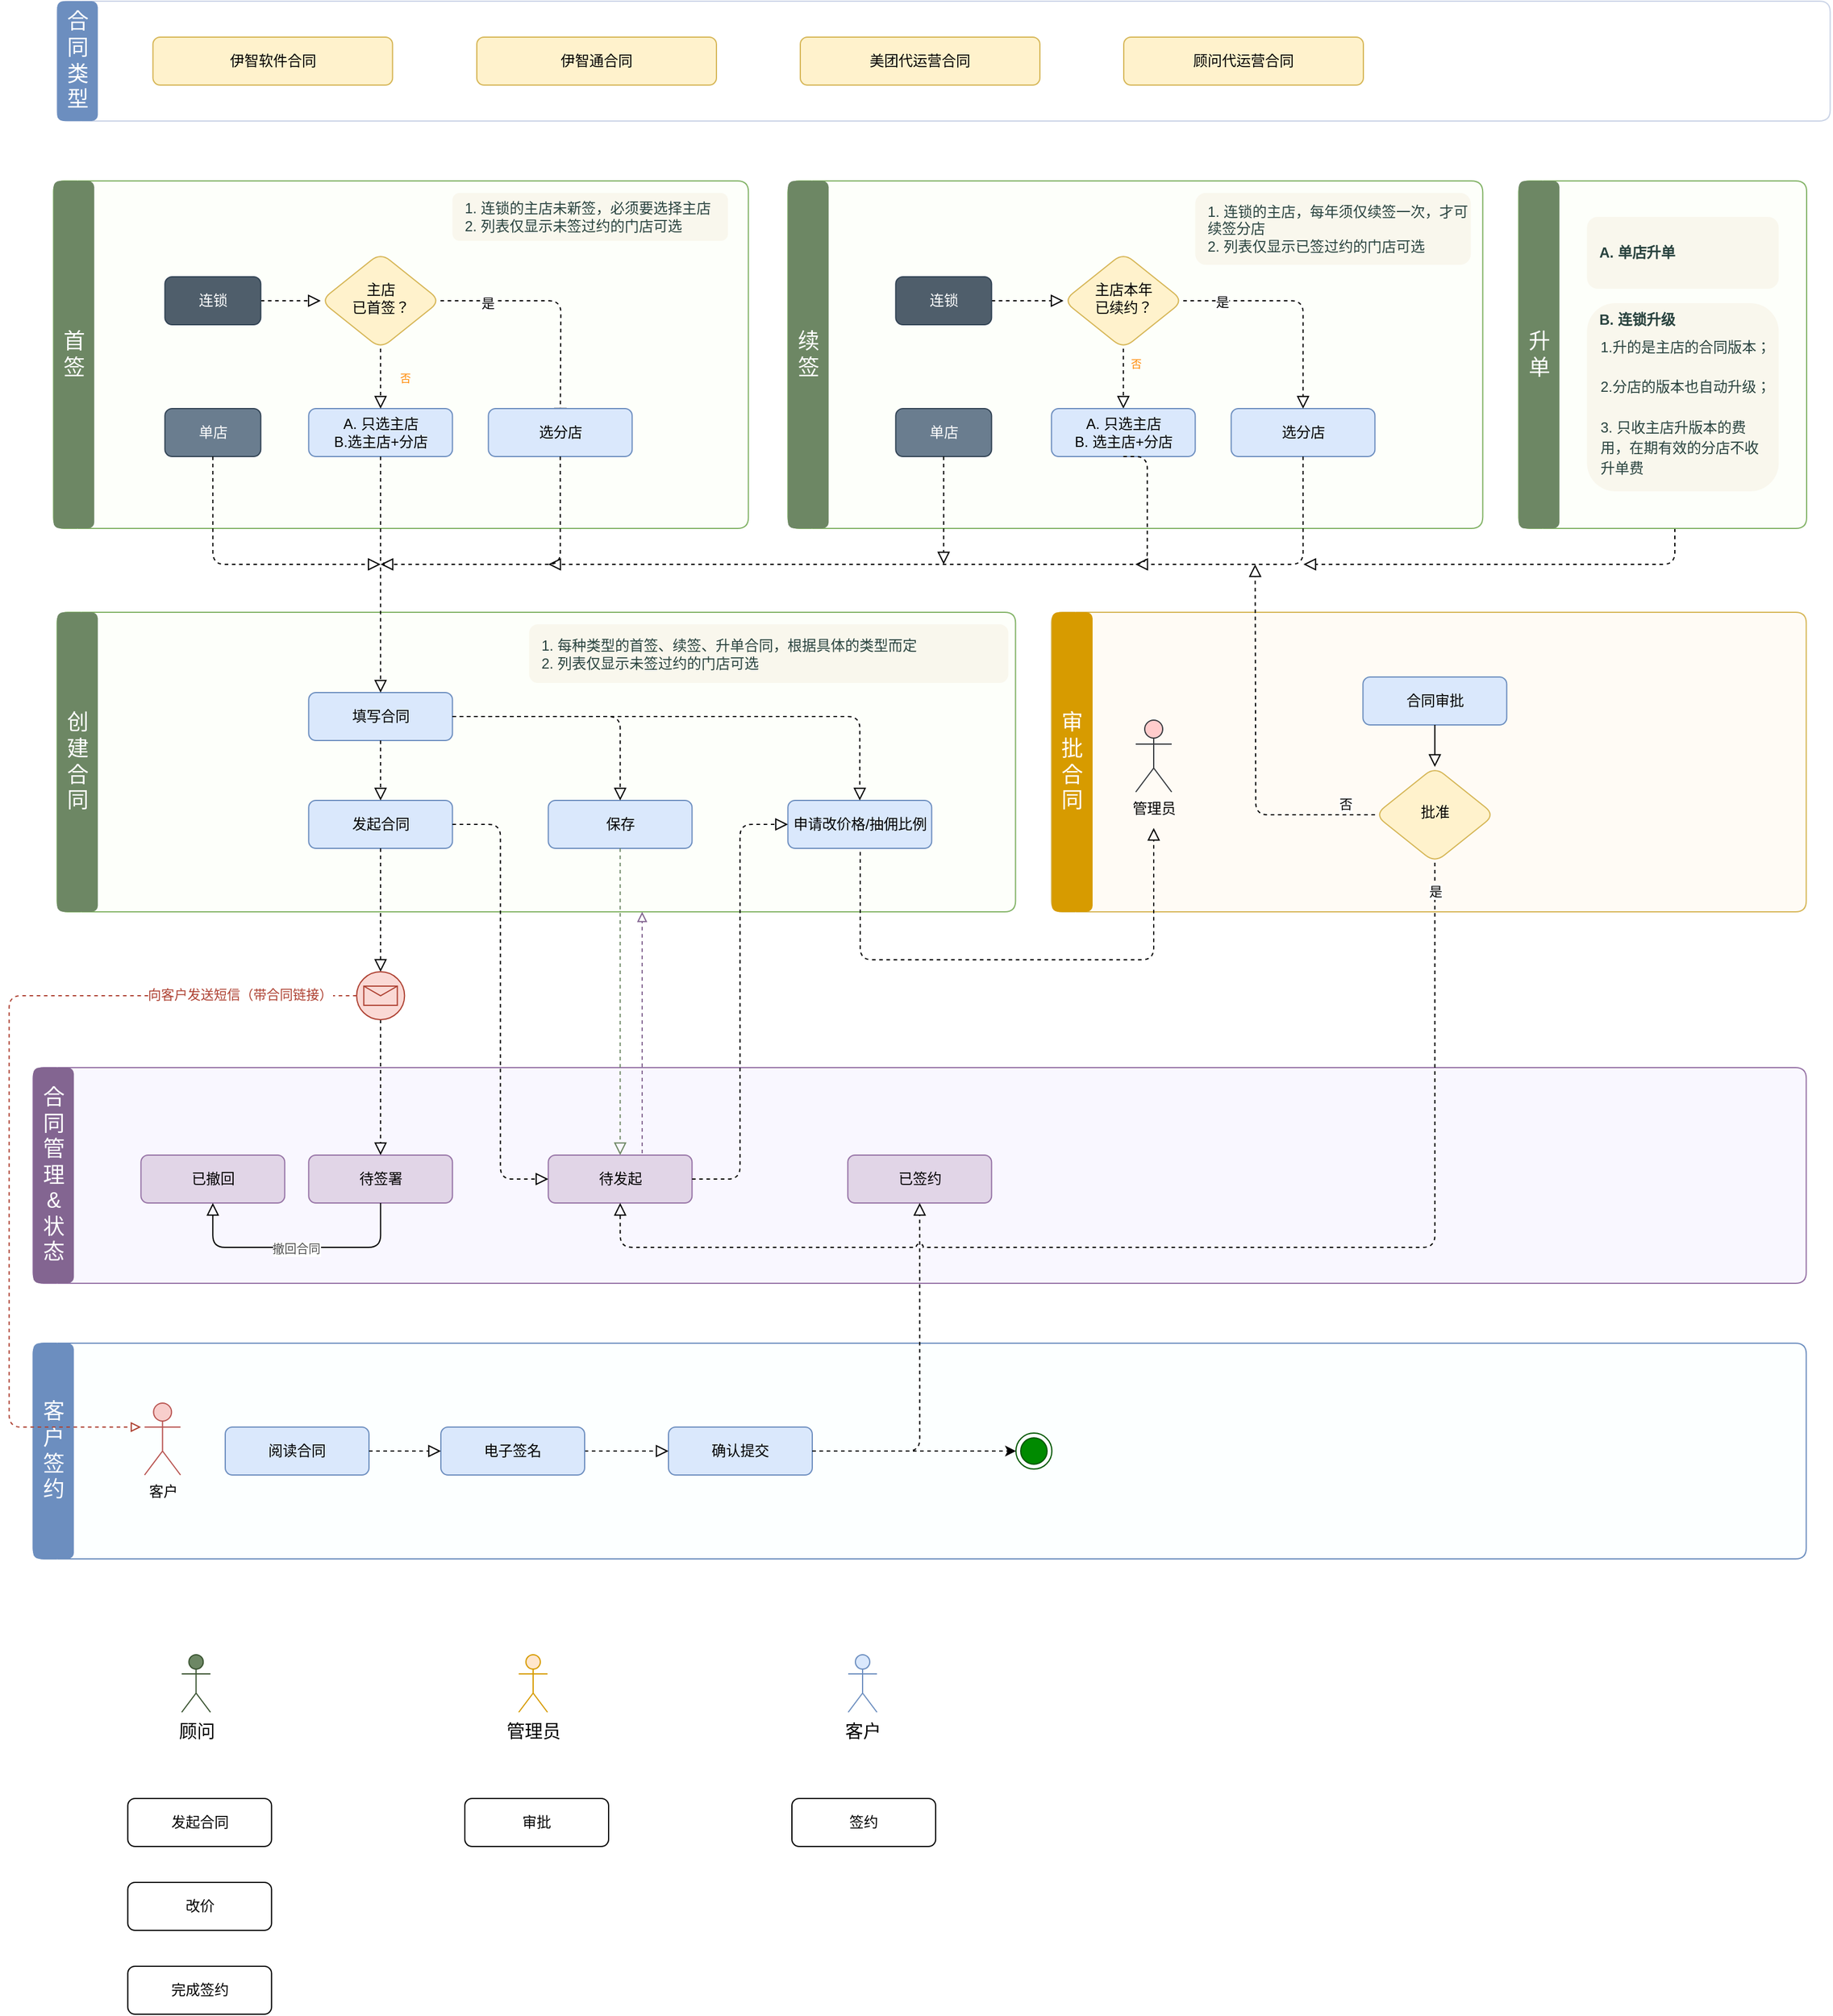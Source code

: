 <mxfile version="14.4.4" type="github" pages="3">
  <diagram id="C5RBs43oDa-KdzZeNtuy" name="合同签约">
    <mxGraphModel dx="3226" dy="3556" grid="1" gridSize="10" guides="1" tooltips="1" connect="1" arrows="1" fold="1" page="1" pageScale="1" pageWidth="827" pageHeight="1169" math="0" shadow="0">
      <root>
        <mxCell id="WIyWlLk6GJQsqaUBKTNV-0" />
        <mxCell id="WIyWlLk6GJQsqaUBKTNV-1" parent="WIyWlLk6GJQsqaUBKTNV-0" />
        <mxCell id="hdKgFiHNt5B8iAR0eTGH-15" value="Lane" style="swimlane;startSize=20;horizontal=0;fillColor=#d5e8d4;strokeColor=#82b366;swimlaneFillColor=#FDFFFA;rounded=1;" parent="WIyWlLk6GJQsqaUBKTNV-1" vertex="1">
          <mxGeometry x="-1560.33" y="-700" width="800" height="250" as="geometry">
            <mxRectangle x="-790" y="-120" width="30" height="50" as="alternateBounds" />
          </mxGeometry>
        </mxCell>
        <mxCell id="39W3sycP4qJBPkeKVRfO-82" value="填写合同" style="whiteSpace=wrap;html=1;fontSize=12;glass=0;strokeWidth=1;shadow=0;fillColor=#dae8fc;strokeColor=#6c8ebf;rounded=1;" parent="hdKgFiHNt5B8iAR0eTGH-15" vertex="1">
          <mxGeometry x="210" y="67" width="120" height="40" as="geometry" />
        </mxCell>
        <mxCell id="WIyWlLk6GJQsqaUBKTNV-3" value="发起合同" style="whiteSpace=wrap;html=1;fontSize=12;glass=0;strokeWidth=1;shadow=0;fillColor=#dae8fc;strokeColor=#6c8ebf;rounded=1;" parent="hdKgFiHNt5B8iAR0eTGH-15" vertex="1">
          <mxGeometry x="210" y="157" width="120" height="40" as="geometry" />
        </mxCell>
        <mxCell id="39W3sycP4qJBPkeKVRfO-96" value="保存" style="whiteSpace=wrap;html=1;fontSize=12;glass=0;strokeWidth=1;shadow=0;fillColor=#dae8fc;strokeColor=#6c8ebf;rounded=1;" parent="hdKgFiHNt5B8iAR0eTGH-15" vertex="1">
          <mxGeometry x="410" y="157" width="120" height="40" as="geometry" />
        </mxCell>
        <mxCell id="39W3sycP4qJBPkeKVRfO-97" value="申请改价格/抽佣比例" style="whiteSpace=wrap;html=1;fontSize=12;glass=0;strokeWidth=1;shadow=0;fillColor=#dae8fc;strokeColor=#6c8ebf;rounded=1;" parent="hdKgFiHNt5B8iAR0eTGH-15" vertex="1">
          <mxGeometry x="610" y="157" width="120" height="40" as="geometry" />
        </mxCell>
        <mxCell id="39W3sycP4qJBPkeKVRfO-85" style="edgeStyle=none;orthogonalLoop=1;jettySize=auto;html=1;exitX=0.5;exitY=1;exitDx=0;exitDy=0;entryX=0.5;entryY=0;entryDx=0;entryDy=0;shadow=0;labelBackgroundColor=none;endArrow=block;endFill=0;endSize=8;strokeWidth=1;jumpStyle=arc;dashed=1;" parent="hdKgFiHNt5B8iAR0eTGH-15" source="39W3sycP4qJBPkeKVRfO-82" target="WIyWlLk6GJQsqaUBKTNV-3" edge="1">
          <mxGeometry relative="1" as="geometry" />
        </mxCell>
        <mxCell id="39W3sycP4qJBPkeKVRfO-136" style="edgeStyle=orthogonalEdgeStyle;jumpStyle=arc;orthogonalLoop=1;jettySize=auto;html=1;exitX=1;exitY=0.5;exitDx=0;exitDy=0;entryX=0.5;entryY=0;entryDx=0;entryDy=0;shadow=0;labelBackgroundColor=none;startArrow=none;startFill=0;endArrow=block;endFill=0;endSize=8;strokeWidth=1;fontSize=9;fontColor=#FF8800;dashed=1;" parent="hdKgFiHNt5B8iAR0eTGH-15" source="39W3sycP4qJBPkeKVRfO-82" target="39W3sycP4qJBPkeKVRfO-96" edge="1">
          <mxGeometry relative="1" as="geometry" />
        </mxCell>
        <mxCell id="39W3sycP4qJBPkeKVRfO-135" style="edgeStyle=orthogonalEdgeStyle;jumpStyle=arc;orthogonalLoop=1;jettySize=auto;html=1;entryX=0.5;entryY=0;entryDx=0;entryDy=0;shadow=0;labelBackgroundColor=none;startArrow=none;startFill=0;endArrow=block;endFill=0;endSize=8;strokeWidth=1;fontSize=9;fontColor=#FF8800;dashed=1;" parent="hdKgFiHNt5B8iAR0eTGH-15" source="39W3sycP4qJBPkeKVRfO-82" target="39W3sycP4qJBPkeKVRfO-97" edge="1">
          <mxGeometry relative="1" as="geometry" />
        </mxCell>
        <mxCell id="C-Nj897b1dJz2E4-wclC-3" value="创建合同" style="whiteSpace=wrap;html=1;fontSize=18;glass=0;strokeWidth=1;shadow=0;fillColor=#6d8764;fontColor=#ffffff;strokeColor=none;rounded=1;" vertex="1" parent="hdKgFiHNt5B8iAR0eTGH-15">
          <mxGeometry width="34" height="250" as="geometry" />
        </mxCell>
        <mxCell id="C-Nj897b1dJz2E4-wclC-5" value="1. 每种类型的首签、续签、升单合同，根据具体的类型而定&lt;br&gt;2. 列表仅显示未签过约的门店可选" style="whiteSpace=wrap;labelBackgroundColor=none;align=left;fillColor=#f9f7ed;spacingLeft=8;strokeColor=none;spacing=2;spacingBottom=0;verticalAlign=middle;html=1;fontColor=#28423E;rounded=1;" vertex="1" parent="hdKgFiHNt5B8iAR0eTGH-15">
          <mxGeometry x="394" y="10" width="400" height="49" as="geometry" />
        </mxCell>
        <mxCell id="hdKgFiHNt5B8iAR0eTGH-7" value="客户签约" style="swimlane;startSize=20;horizontal=0;fillColor=#dae8fc;strokeColor=#6c8ebf;swimlaneFillColor=#FCFFFF;rounded=1;" parent="WIyWlLk6GJQsqaUBKTNV-1" vertex="1">
          <mxGeometry x="-1580.33" y="-90" width="1480" height="180" as="geometry">
            <mxRectangle x="-793" y="930" width="30" height="50" as="alternateBounds" />
          </mxGeometry>
        </mxCell>
        <mxCell id="39W3sycP4qJBPkeKVRfO-140" value="客户" style="shape=umlActor;verticalLabelPosition=bottom;verticalAlign=top;html=1;fillColor=#f8cecc;strokeColor=#b85450;rounded=1;" parent="hdKgFiHNt5B8iAR0eTGH-7" vertex="1">
          <mxGeometry x="93" y="50" width="30" height="60" as="geometry" />
        </mxCell>
        <mxCell id="39W3sycP4qJBPkeKVRfO-107" value="确认提交" style="whiteSpace=wrap;html=1;fontSize=12;glass=0;strokeWidth=1;shadow=0;fillColor=#dae8fc;strokeColor=#6c8ebf;rounded=1;" parent="hdKgFiHNt5B8iAR0eTGH-7" vertex="1">
          <mxGeometry x="530.33" y="70" width="120" height="40" as="geometry" />
        </mxCell>
        <mxCell id="C-Nj897b1dJz2E4-wclC-29" value="阅读合同" style="whiteSpace=wrap;html=1;fontSize=12;glass=0;strokeWidth=1;shadow=0;fillColor=#dae8fc;strokeColor=#6c8ebf;rounded=1;" vertex="1" parent="hdKgFiHNt5B8iAR0eTGH-7">
          <mxGeometry x="160.33" y="70" width="120" height="40" as="geometry" />
        </mxCell>
        <mxCell id="C-Nj897b1dJz2E4-wclC-34" style="edgeStyle=orthogonalEdgeStyle;orthogonalLoop=1;jettySize=auto;html=1;exitX=1;exitY=0.5;exitDx=0;exitDy=0;entryX=0;entryY=0.5;entryDx=0;entryDy=0;fontColor=#000000;shadow=0;dashed=1;strokeWidth=1;labelBackgroundColor=none;endFill=0;endArrow=block;endSize=8;startSize=8;" edge="1" parent="hdKgFiHNt5B8iAR0eTGH-7" source="C-Nj897b1dJz2E4-wclC-32" target="39W3sycP4qJBPkeKVRfO-107">
          <mxGeometry relative="1" as="geometry" />
        </mxCell>
        <mxCell id="C-Nj897b1dJz2E4-wclC-32" value="电子签名" style="whiteSpace=wrap;html=1;fontSize=12;glass=0;strokeWidth=1;shadow=0;fillColor=#dae8fc;strokeColor=#6c8ebf;rounded=1;" vertex="1" parent="hdKgFiHNt5B8iAR0eTGH-7">
          <mxGeometry x="340.33" y="70" width="120" height="40" as="geometry" />
        </mxCell>
        <mxCell id="C-Nj897b1dJz2E4-wclC-33" value="" style="edgeStyle=orthogonalEdgeStyle;orthogonalLoop=1;jettySize=auto;html=1;fontColor=#000000;shadow=0;dashed=1;strokeWidth=1;labelBackgroundColor=none;endFill=0;endArrow=block;endSize=8;startSize=8;" edge="1" parent="hdKgFiHNt5B8iAR0eTGH-7" source="C-Nj897b1dJz2E4-wclC-29" target="C-Nj897b1dJz2E4-wclC-32">
          <mxGeometry relative="1" as="geometry" />
        </mxCell>
        <mxCell id="39W3sycP4qJBPkeKVRfO-122" value="" style="ellipse;html=1;shape=endState;fillColor=#008a00;strokeColor=#005700;fontColor=#ffffff;rounded=1;" parent="hdKgFiHNt5B8iAR0eTGH-7" vertex="1">
          <mxGeometry x="820.33" y="75" width="30" height="30" as="geometry" />
        </mxCell>
        <mxCell id="C-Nj897b1dJz2E4-wclC-36" value="客户签约" style="whiteSpace=wrap;html=1;fontSize=18;glass=0;strokeWidth=1;shadow=0;fontColor=#ffffff;strokeColor=none;fillColor=#6C8EBF;rounded=1;" vertex="1" parent="hdKgFiHNt5B8iAR0eTGH-7">
          <mxGeometry width="34" height="180" as="geometry" />
        </mxCell>
        <mxCell id="hdKgFiHNt5B8iAR0eTGH-13" value="合同状态" style="swimlane;startSize=20;horizontal=0;fillColor=#e1d5e7;strokeColor=#9673a6;swimlaneFillColor=#F9F7FF;rounded=1;" parent="WIyWlLk6GJQsqaUBKTNV-1" vertex="1">
          <mxGeometry x="-1580.33" y="-320" width="1480" height="180" as="geometry" />
        </mxCell>
        <mxCell id="39W3sycP4qJBPkeKVRfO-92" value="已撤回" style="whiteSpace=wrap;html=1;fontSize=12;glass=0;strokeWidth=1;shadow=0;fillColor=#e1d5e7;strokeColor=#9673a6;rounded=1;" parent="hdKgFiHNt5B8iAR0eTGH-13" vertex="1">
          <mxGeometry x="90" y="73" width="120" height="40" as="geometry" />
        </mxCell>
        <mxCell id="39W3sycP4qJBPkeKVRfO-86" value="待签署" style="whiteSpace=wrap;html=1;fontSize=12;glass=0;strokeWidth=1;shadow=0;fillColor=#e1d5e7;strokeColor=#9673a6;rounded=1;" parent="hdKgFiHNt5B8iAR0eTGH-13" vertex="1">
          <mxGeometry x="230" y="73" width="120" height="40" as="geometry" />
        </mxCell>
        <mxCell id="39W3sycP4qJBPkeKVRfO-94" value="待发起" style="whiteSpace=wrap;html=1;fontSize=12;glass=0;strokeWidth=1;shadow=0;fillColor=#e1d5e7;strokeColor=#9673a6;rounded=1;" parent="hdKgFiHNt5B8iAR0eTGH-13" vertex="1">
          <mxGeometry x="430" y="73" width="120" height="40" as="geometry" />
        </mxCell>
        <mxCell id="39W3sycP4qJBPkeKVRfO-150" style="edgeStyle=orthogonalEdgeStyle;jumpStyle=arc;orthogonalLoop=1;jettySize=auto;html=1;exitX=0.5;exitY=1;exitDx=0;exitDy=0;shadow=0;labelBackgroundColor=none;startArrow=none;startFill=0;endArrow=block;endFill=0;endSize=8;strokeWidth=1;fontSize=10;fontColor=#4D4D4D;" parent="hdKgFiHNt5B8iAR0eTGH-13" source="39W3sycP4qJBPkeKVRfO-86" target="39W3sycP4qJBPkeKVRfO-92" edge="1">
          <mxGeometry relative="1" as="geometry">
            <mxPoint x="487" y="113" as="sourcePoint" />
            <Array as="points">
              <mxPoint x="290" y="150" />
              <mxPoint x="150" y="150" />
            </Array>
          </mxGeometry>
        </mxCell>
        <mxCell id="39W3sycP4qJBPkeKVRfO-151" value="撤回合同" style="edgeLabel;html=1;align=center;verticalAlign=middle;resizable=0;points=[];fontSize=10;fontColor=#4D4D4D;rounded=1;" parent="39W3sycP4qJBPkeKVRfO-150" vertex="1" connectable="0">
          <mxGeometry x="-0.175" y="1" relative="1" as="geometry">
            <mxPoint x="-19" as="offset" />
          </mxGeometry>
        </mxCell>
        <mxCell id="hdKgFiHNt5B8iAR0eTGH-17" value="已签约" style="whiteSpace=wrap;html=1;fontSize=12;glass=0;strokeWidth=1;shadow=0;fillColor=#e1d5e7;strokeColor=#9673a6;rounded=1;" parent="hdKgFiHNt5B8iAR0eTGH-13" vertex="1">
          <mxGeometry x="680" y="73" width="120" height="40" as="geometry" />
        </mxCell>
        <mxCell id="C-Nj897b1dJz2E4-wclC-28" value="合同管理&lt;br&gt;&amp;amp;&lt;br&gt;状态" style="whiteSpace=wrap;html=1;fontSize=18;glass=0;strokeWidth=1;shadow=0;fontColor=#ffffff;strokeColor=none;fillColor=#836591;rounded=1;" vertex="1" parent="hdKgFiHNt5B8iAR0eTGH-13">
          <mxGeometry width="34" height="180" as="geometry" />
        </mxCell>
        <mxCell id="hdKgFiHNt5B8iAR0eTGH-4" value="" style="edgeStyle=orthogonalEdgeStyle;orthogonalLoop=1;jettySize=auto;html=1;endArrow=block;endFill=0;startSize=8;endSize=8;dashed=1;" parent="WIyWlLk6GJQsqaUBKTNV-1" source="WIyWlLk6GJQsqaUBKTNV-3" target="hdKgFiHNt5B8iAR0eTGH-2" edge="1">
          <mxGeometry relative="1" as="geometry" />
        </mxCell>
        <mxCell id="39W3sycP4qJBPkeKVRfO-160" value="Pool" style="swimlane;html=1;horizontal=0;startSize=20;labelBackgroundColor=#F0F0F0;fontSize=10;align=left;swimlaneFillColor=#FFFBF5;strokeColor=#d6b656;fillColor=#fff2cc;rounded=1;" parent="WIyWlLk6GJQsqaUBKTNV-1" vertex="1">
          <mxGeometry x="-730.33" y="-700" width="630" height="250" as="geometry">
            <mxRectangle x="390" y="-120" width="30" height="50" as="alternateBounds" />
          </mxGeometry>
        </mxCell>
        <mxCell id="39W3sycP4qJBPkeKVRfO-139" value="管理员" style="shape=umlActor;verticalLabelPosition=bottom;verticalAlign=top;html=1;fillColor=#ffcccc;strokeColor=#36393d;rounded=1;" parent="39W3sycP4qJBPkeKVRfO-160" vertex="1">
          <mxGeometry x="70.33" y="90" width="30" height="60" as="geometry" />
        </mxCell>
        <mxCell id="39W3sycP4qJBPkeKVRfO-99" value="合同审批" style="whiteSpace=wrap;html=1;fontSize=12;glass=0;strokeWidth=1;shadow=0;fillColor=#dae8fc;strokeColor=#6c8ebf;rounded=1;" parent="39W3sycP4qJBPkeKVRfO-160" vertex="1">
          <mxGeometry x="260" y="54" width="120" height="40" as="geometry" />
        </mxCell>
        <mxCell id="39W3sycP4qJBPkeKVRfO-101" value="批准" style="rhombus;whiteSpace=wrap;html=1;shadow=0;strokeColor=#d6b656;strokeWidth=1;fillColor=#fff2cc;spacing=6;spacingTop=-4;rounded=1;" parent="39W3sycP4qJBPkeKVRfO-160" vertex="1">
          <mxGeometry x="270" y="129" width="100" height="80" as="geometry" />
        </mxCell>
        <mxCell id="39W3sycP4qJBPkeKVRfO-102" value="" style="edgeStyle=none;orthogonalLoop=1;jettySize=auto;html=1;shadow=0;labelBackgroundColor=none;endArrow=block;endFill=0;endSize=8;strokeColor=#000000;strokeWidth=1;jumpStyle=arc;" parent="39W3sycP4qJBPkeKVRfO-160" source="39W3sycP4qJBPkeKVRfO-99" target="39W3sycP4qJBPkeKVRfO-101" edge="1">
          <mxGeometry x="-10" y="-20" as="geometry" />
        </mxCell>
        <mxCell id="C-Nj897b1dJz2E4-wclC-18" value="审批合同" style="whiteSpace=wrap;html=1;fontSize=18;glass=0;strokeWidth=1;shadow=0;strokeColor=none;fillColor=#D79B00;fontColor=#FFFFFF;rounded=1;" vertex="1" parent="39W3sycP4qJBPkeKVRfO-160">
          <mxGeometry x="0.33" width="34" height="250" as="geometry" />
        </mxCell>
        <mxCell id="hdKgFiHNt5B8iAR0eTGH-6" style="edgeStyle=orthogonalEdgeStyle;orthogonalLoop=1;jettySize=auto;html=1;exitX=0;exitY=0.5;exitDx=0;exitDy=0;startArrow=none;startFill=0;endArrow=block;endFill=0;jumpStyle=arc;dashed=1;strokeColor=#ae4132;fillColor=#fad9d5;" parent="WIyWlLk6GJQsqaUBKTNV-1" source="hdKgFiHNt5B8iAR0eTGH-2" edge="1">
          <mxGeometry relative="1" as="geometry">
            <mxPoint x="-1490.33" y="-20" as="targetPoint" />
            <Array as="points">
              <mxPoint x="-1600.33" y="-380" />
              <mxPoint x="-1600.33" y="-20" />
            </Array>
          </mxGeometry>
        </mxCell>
        <mxCell id="2lxDM8EpAbikMeBgvHTp-0" value="向客户发送短信（带合同链接）" style="edgeLabel;html=1;align=center;verticalAlign=middle;resizable=0;points=[];fontColor=#AE4132;rounded=1;" parent="hdKgFiHNt5B8iAR0eTGH-6" vertex="1" connectable="0">
          <mxGeometry x="-0.802" relative="1" as="geometry">
            <mxPoint x="-22.67" y="-1" as="offset" />
          </mxGeometry>
        </mxCell>
        <mxCell id="hdKgFiHNt5B8iAR0eTGH-66" style="edgeStyle=orthogonalEdgeStyle;jumpStyle=arc;orthogonalLoop=1;jettySize=auto;html=1;exitX=0.5;exitY=1;exitDx=0;exitDy=0;entryX=0.5;entryY=0;entryDx=0;entryDy=0;shadow=0;dashed=1;labelBackgroundColor=none;startSize=8;endArrow=block;endFill=0;endSize=8;strokeWidth=1;" parent="WIyWlLk6GJQsqaUBKTNV-1" source="hdKgFiHNt5B8iAR0eTGH-2" target="39W3sycP4qJBPkeKVRfO-86" edge="1">
          <mxGeometry relative="1" as="geometry" />
        </mxCell>
        <mxCell id="hdKgFiHNt5B8iAR0eTGH-2" value="" style="shape=mxgraph.bpmn.shape;html=1;verticalLabelPosition=bottom;labelBackgroundColor=#ffffff;verticalAlign=top;align=center;perimeter=ellipsePerimeter;outlineConnect=0;outline=standard;symbol=message;strokeColor=#ae4132;fillColor=#fad9d5;direction=east;rounded=1;" parent="WIyWlLk6GJQsqaUBKTNV-1" vertex="1">
          <mxGeometry x="-1310.33" y="-400" width="40" height="40" as="geometry" />
        </mxCell>
        <mxCell id="hdKgFiHNt5B8iAR0eTGH-14" value="Lane" style="swimlane;startSize=20;horizontal=0;fillColor=#d5e8d4;strokeColor=#82b366;swimlaneFillColor=#FDFFFA;rounded=1;" parent="WIyWlLk6GJQsqaUBKTNV-1" vertex="1">
          <mxGeometry x="-1563.33" y="-1060" width="580" height="290" as="geometry">
            <mxRectangle x="-1303" y="-780" width="30" height="50" as="alternateBounds" />
          </mxGeometry>
        </mxCell>
        <mxCell id="hdKgFiHNt5B8iAR0eTGH-40" style="edgeStyle=orthogonalEdgeStyle;jumpStyle=arc;orthogonalLoop=1;jettySize=auto;html=1;exitX=1;exitY=0.5;exitDx=0;exitDy=0;shadow=0;labelBackgroundColor=none;endArrow=block;endFill=0;endSize=8;strokeWidth=1;dashed=1;fontSize=9;fontColor=#FF8800;startFill=0;" parent="hdKgFiHNt5B8iAR0eTGH-14" source="39W3sycP4qJBPkeKVRfO-129" target="hdKgFiHNt5B8iAR0eTGH-39" edge="1">
          <mxGeometry relative="1" as="geometry" />
        </mxCell>
        <mxCell id="39W3sycP4qJBPkeKVRfO-129" value="连锁" style="whiteSpace=wrap;html=1;fontSize=12;glass=0;strokeWidth=1;shadow=0;strokeColor=#314354;fontColor=#ffffff;fillColor=#4F5E6B;rounded=1;" parent="hdKgFiHNt5B8iAR0eTGH-14" vertex="1">
          <mxGeometry x="93" y="80" width="80" height="40" as="geometry" />
        </mxCell>
        <mxCell id="39W3sycP4qJBPkeKVRfO-114" value="A. 只选主店&lt;br&gt;B.选主店+分店" style="whiteSpace=wrap;html=1;fontSize=12;glass=0;strokeWidth=1;shadow=0;fillColor=#dae8fc;strokeColor=#6c8ebf;rounded=1;" parent="hdKgFiHNt5B8iAR0eTGH-14" vertex="1">
          <mxGeometry x="213" y="190" width="120" height="40" as="geometry" />
        </mxCell>
        <mxCell id="hdKgFiHNt5B8iAR0eTGH-43" style="edgeStyle=orthogonalEdgeStyle;jumpStyle=arc;orthogonalLoop=1;jettySize=auto;html=1;exitX=1;exitY=0.5;exitDx=0;exitDy=0;shadow=0;labelBackgroundColor=none;endArrow=block;endFill=0;endSize=8;strokeWidth=1;dashed=1;fontSize=9;fontColor=#FF8800;startFill=0;" parent="hdKgFiHNt5B8iAR0eTGH-14" source="hdKgFiHNt5B8iAR0eTGH-39" edge="1">
          <mxGeometry relative="1" as="geometry">
            <mxPoint x="423" y="200" as="targetPoint" />
          </mxGeometry>
        </mxCell>
        <mxCell id="hdKgFiHNt5B8iAR0eTGH-46" value="是" style="edgeLabel;html=1;align=center;verticalAlign=middle;resizable=0;points=[];rounded=1;" parent="hdKgFiHNt5B8iAR0eTGH-43" vertex="1" connectable="0">
          <mxGeometry x="-0.607" y="-2" relative="1" as="geometry">
            <mxPoint as="offset" />
          </mxGeometry>
        </mxCell>
        <mxCell id="hdKgFiHNt5B8iAR0eTGH-44" value="否" style="edgeStyle=orthogonalEdgeStyle;jumpStyle=arc;orthogonalLoop=1;jettySize=auto;html=1;exitX=0.5;exitY=1;exitDx=0;exitDy=0;entryX=0.5;entryY=0;entryDx=0;entryDy=0;shadow=0;labelBackgroundColor=none;endArrow=block;endFill=0;endSize=8;strokeWidth=1;dashed=1;fontSize=9;fontColor=#FF8800;startFill=0;" parent="hdKgFiHNt5B8iAR0eTGH-14" source="hdKgFiHNt5B8iAR0eTGH-39" target="39W3sycP4qJBPkeKVRfO-114" edge="1">
          <mxGeometry y="20" relative="1" as="geometry">
            <mxPoint as="offset" />
          </mxGeometry>
        </mxCell>
        <mxCell id="hdKgFiHNt5B8iAR0eTGH-39" value="主店&lt;br&gt;已首签？" style="rhombus;whiteSpace=wrap;html=1;shadow=0;fontFamily=Helvetica;fontSize=12;align=center;strokeWidth=1;spacing=6;spacingTop=-4;fillColor=#fff2cc;strokeColor=#d6b656;rounded=1;" parent="hdKgFiHNt5B8iAR0eTGH-14" vertex="1">
          <mxGeometry x="223" y="60" width="100" height="80" as="geometry" />
        </mxCell>
        <mxCell id="hdKgFiHNt5B8iAR0eTGH-41" value="选分店" style="whiteSpace=wrap;html=1;fontSize=12;glass=0;strokeWidth=1;shadow=0;fillColor=#dae8fc;strokeColor=#6c8ebf;rounded=1;" parent="hdKgFiHNt5B8iAR0eTGH-14" vertex="1">
          <mxGeometry x="363" y="190" width="120" height="40" as="geometry" />
        </mxCell>
        <mxCell id="39W3sycP4qJBPkeKVRfO-128" value="单店" style="whiteSpace=wrap;html=1;fontSize=12;glass=0;strokeWidth=1;shadow=0;strokeColor=#314354;fontColor=#ffffff;fillColor=#6A7D8F;rounded=1;" parent="hdKgFiHNt5B8iAR0eTGH-14" vertex="1">
          <mxGeometry x="93" y="190" width="80" height="40" as="geometry" />
        </mxCell>
        <mxCell id="39W3sycP4qJBPkeKVRfO-126" value="首签" style="whiteSpace=wrap;html=1;fontSize=18;glass=0;strokeWidth=1;shadow=0;fillColor=#6d8764;fontColor=#ffffff;strokeColor=none;rounded=1;" parent="hdKgFiHNt5B8iAR0eTGH-14" vertex="1">
          <mxGeometry width="34" height="290" as="geometry" />
        </mxCell>
        <mxCell id="keEvcWe9_nsdeo778shN-1" value="1. 连锁的主店未新签，必须要选择主店&lt;br&gt;2. 列表仅显示未签过约的门店可选" style="whiteSpace=wrap;labelBackgroundColor=none;align=left;fillColor=#f9f7ed;spacingLeft=8;strokeColor=none;spacing=2;spacingBottom=0;verticalAlign=middle;html=1;fontColor=#28423E;rounded=1;" parent="hdKgFiHNt5B8iAR0eTGH-14" vertex="1">
          <mxGeometry x="333" y="10" width="230" height="40" as="geometry" />
        </mxCell>
        <mxCell id="hdKgFiHNt5B8iAR0eTGH-16" style="edgeStyle=orthogonalEdgeStyle;jumpStyle=arc;orthogonalLoop=1;jettySize=auto;html=1;exitX=1;exitY=0.5;exitDx=0;exitDy=0;entryX=0;entryY=0.5;entryDx=0;entryDy=0;shadow=0;labelBackgroundColor=none;startSize=8;endArrow=block;endFill=0;endSize=8;strokeWidth=1;dashed=1;" parent="WIyWlLk6GJQsqaUBKTNV-1" source="39W3sycP4qJBPkeKVRfO-94" target="39W3sycP4qJBPkeKVRfO-97" edge="1">
          <mxGeometry relative="1" as="geometry" />
        </mxCell>
        <mxCell id="hdKgFiHNt5B8iAR0eTGH-18" style="edgeStyle=orthogonalEdgeStyle;jumpStyle=arc;orthogonalLoop=1;jettySize=auto;html=1;exitX=1;exitY=0.5;exitDx=0;exitDy=0;entryX=0.5;entryY=1;entryDx=0;entryDy=0;shadow=0;labelBackgroundColor=none;startSize=8;endArrow=block;endFill=0;endSize=8;strokeWidth=1;dashed=1;" parent="WIyWlLk6GJQsqaUBKTNV-1" source="39W3sycP4qJBPkeKVRfO-107" target="hdKgFiHNt5B8iAR0eTGH-17" edge="1">
          <mxGeometry relative="1" as="geometry" />
        </mxCell>
        <mxCell id="hdKgFiHNt5B8iAR0eTGH-24" value="Lane" style="swimlane;startSize=20;horizontal=0;fillColor=#d5e8d4;strokeColor=#82b366;swimlaneFillColor=#FDFFFA;arcSize=16;rounded=1;" parent="WIyWlLk6GJQsqaUBKTNV-1" vertex="1">
          <mxGeometry x="-950.33" y="-1060" width="580" height="290" as="geometry">
            <mxRectangle x="-660" y="-740" width="30" height="50" as="alternateBounds" />
          </mxGeometry>
        </mxCell>
        <mxCell id="hdKgFiHNt5B8iAR0eTGH-34" style="edgeStyle=orthogonalEdgeStyle;jumpStyle=arc;orthogonalLoop=1;jettySize=auto;html=1;entryX=0;entryY=0.5;entryDx=0;entryDy=0;shadow=0;labelBackgroundColor=none;endArrow=block;endFill=0;endSize=8;strokeWidth=1;dashed=1;fontSize=9;fontColor=#FF8800;startFill=0;" parent="hdKgFiHNt5B8iAR0eTGH-24" source="39W3sycP4qJBPkeKVRfO-147" target="39W3sycP4qJBPkeKVRfO-119" edge="1">
          <mxGeometry relative="1" as="geometry" />
        </mxCell>
        <mxCell id="39W3sycP4qJBPkeKVRfO-147" value="连锁" style="whiteSpace=wrap;html=1;fontSize=12;glass=0;strokeWidth=1;shadow=0;fillColor=#4F5E6B;strokeColor=#314354;fontColor=#ffffff;rounded=1;" parent="hdKgFiHNt5B8iAR0eTGH-24" vertex="1">
          <mxGeometry x="90" y="80" width="80" height="40" as="geometry" />
        </mxCell>
        <mxCell id="39W3sycP4qJBPkeKVRfO-146" value="单店" style="whiteSpace=wrap;html=1;fontSize=12;glass=0;strokeWidth=1;shadow=0;fillColor=#6A7D8F;strokeColor=#314354;fontColor=#ffffff;rounded=1;" parent="hdKgFiHNt5B8iAR0eTGH-24" vertex="1">
          <mxGeometry x="90" y="190" width="80" height="40" as="geometry" />
        </mxCell>
        <mxCell id="39W3sycP4qJBPkeKVRfO-138" value="选分店" style="whiteSpace=wrap;html=1;fontSize=12;glass=0;strokeWidth=1;shadow=0;fillColor=#dae8fc;strokeColor=#6c8ebf;rounded=1;" parent="hdKgFiHNt5B8iAR0eTGH-24" vertex="1">
          <mxGeometry x="370" y="190" width="120" height="40" as="geometry" />
        </mxCell>
        <mxCell id="hdKgFiHNt5B8iAR0eTGH-35" value="否" style="edgeStyle=orthogonalEdgeStyle;jumpStyle=arc;orthogonalLoop=1;jettySize=auto;html=1;exitX=0.5;exitY=1;exitDx=0;exitDy=0;entryX=0.5;entryY=0;entryDx=0;entryDy=0;shadow=0;labelBackgroundColor=none;endArrow=block;endFill=0;endSize=8;strokeWidth=1;dashed=1;fontSize=9;fontColor=#FF8800;startFill=0;" parent="hdKgFiHNt5B8iAR0eTGH-24" source="39W3sycP4qJBPkeKVRfO-119" target="39W3sycP4qJBPkeKVRfO-141" edge="1">
          <mxGeometry x="-0.5" y="10" relative="1" as="geometry">
            <mxPoint as="offset" />
          </mxGeometry>
        </mxCell>
        <mxCell id="hdKgFiHNt5B8iAR0eTGH-36" style="edgeStyle=orthogonalEdgeStyle;jumpStyle=arc;orthogonalLoop=1;jettySize=auto;html=1;exitX=1;exitY=0.5;exitDx=0;exitDy=0;entryX=0.5;entryY=0;entryDx=0;entryDy=0;shadow=0;labelBackgroundColor=none;endArrow=block;endFill=0;endSize=8;strokeWidth=1;dashed=1;fontSize=9;fontColor=#FF8800;startFill=0;" parent="hdKgFiHNt5B8iAR0eTGH-24" source="39W3sycP4qJBPkeKVRfO-119" target="39W3sycP4qJBPkeKVRfO-138" edge="1">
          <mxGeometry relative="1" as="geometry" />
        </mxCell>
        <mxCell id="hdKgFiHNt5B8iAR0eTGH-38" value="是" style="edgeLabel;html=1;align=center;verticalAlign=middle;resizable=0;points=[];rounded=1;" parent="hdKgFiHNt5B8iAR0eTGH-36" vertex="1" connectable="0">
          <mxGeometry x="-0.662" y="-1" relative="1" as="geometry">
            <mxPoint as="offset" />
          </mxGeometry>
        </mxCell>
        <mxCell id="39W3sycP4qJBPkeKVRfO-119" value="主店本年&lt;br&gt;已续约？" style="rhombus;whiteSpace=wrap;html=1;shadow=0;fontFamily=Helvetica;fontSize=12;align=center;strokeWidth=1;spacing=6;spacingTop=-4;fillColor=#fff2cc;strokeColor=#d6b656;rounded=1;" parent="hdKgFiHNt5B8iAR0eTGH-24" vertex="1">
          <mxGeometry x="230" y="60" width="100" height="80" as="geometry" />
        </mxCell>
        <mxCell id="39W3sycP4qJBPkeKVRfO-141" value="A. 只选主店&lt;br&gt;B. 选主店+分店" style="whiteSpace=wrap;html=1;fontSize=12;glass=0;strokeWidth=1;shadow=0;fillColor=#dae8fc;strokeColor=#6c8ebf;rounded=1;" parent="hdKgFiHNt5B8iAR0eTGH-24" vertex="1">
          <mxGeometry x="220" y="190" width="120" height="40" as="geometry" />
        </mxCell>
        <mxCell id="keEvcWe9_nsdeo778shN-0" value="续签" style="whiteSpace=wrap;html=1;fontSize=18;glass=0;strokeWidth=1;shadow=0;fillColor=#6d8764;fontColor=#ffffff;strokeColor=none;rounded=1;" parent="hdKgFiHNt5B8iAR0eTGH-24" vertex="1">
          <mxGeometry width="34" height="290" as="geometry" />
        </mxCell>
        <mxCell id="keEvcWe9_nsdeo778shN-4" value="1. 连锁的主店，每年须仅续签一次，才可续签分店&#xa;2. 列表仅显示已签过约的门店可选" style="labelBackgroundColor=none;align=left;fillColor=#f9f7ed;spacingLeft=8;strokeColor=none;spacing=2;spacingBottom=0;verticalAlign=middle;whiteSpace=wrap;fontColor=#28423E;rounded=1;" parent="hdKgFiHNt5B8iAR0eTGH-24" vertex="1">
          <mxGeometry x="340" y="10" width="230" height="60" as="geometry" />
        </mxCell>
        <mxCell id="hdKgFiHNt5B8iAR0eTGH-32" style="edgeStyle=orthogonalEdgeStyle;jumpStyle=arc;orthogonalLoop=1;jettySize=auto;html=1;exitX=0.5;exitY=1;exitDx=0;exitDy=0;shadow=0;labelBackgroundColor=none;endArrow=block;endFill=0;endSize=8;strokeWidth=1;dashed=1;fontSize=9;fontColor=#FF8800;startFill=0;" parent="WIyWlLk6GJQsqaUBKTNV-1" source="39W3sycP4qJBPkeKVRfO-141" edge="1">
          <mxGeometry relative="1" as="geometry">
            <mxPoint x="-1150.33" y="-740" as="targetPoint" />
            <Array as="points">
              <mxPoint x="-650.33" y="-740" />
            </Array>
          </mxGeometry>
        </mxCell>
        <mxCell id="hdKgFiHNt5B8iAR0eTGH-37" style="edgeStyle=orthogonalEdgeStyle;jumpStyle=arc;orthogonalLoop=1;jettySize=auto;html=1;exitX=0.5;exitY=1;exitDx=0;exitDy=0;shadow=0;labelBackgroundColor=none;endArrow=block;endFill=0;endSize=8;strokeWidth=1;dashed=1;fontSize=9;fontColor=#FF8800;startFill=0;" parent="WIyWlLk6GJQsqaUBKTNV-1" source="39W3sycP4qJBPkeKVRfO-138" edge="1">
          <mxGeometry relative="1" as="geometry">
            <mxPoint x="-660.33" y="-740" as="targetPoint" />
            <Array as="points">
              <mxPoint x="-520" y="-740" />
            </Array>
          </mxGeometry>
        </mxCell>
        <mxCell id="hdKgFiHNt5B8iAR0eTGH-45" style="edgeStyle=orthogonalEdgeStyle;jumpStyle=arc;orthogonalLoop=1;jettySize=auto;html=1;shadow=0;labelBackgroundColor=none;endArrow=block;endFill=0;endSize=8;strokeWidth=1;exitX=0.5;exitY=1;exitDx=0;exitDy=0;dashed=1;fontSize=9;fontColor=#FF8800;startFill=0;" parent="WIyWlLk6GJQsqaUBKTNV-1" source="hdKgFiHNt5B8iAR0eTGH-41" edge="1">
          <mxGeometry relative="1" as="geometry">
            <mxPoint x="-1290.33" y="-740" as="targetPoint" />
            <Array as="points">
              <mxPoint x="-1140.33" y="-740" />
              <mxPoint x="-1290.33" y="-740" />
            </Array>
          </mxGeometry>
        </mxCell>
        <mxCell id="ug0V0p2KJz78mTbl74oe-11" style="edgeStyle=orthogonalEdgeStyle;jumpStyle=arc;jumpSize=8;orthogonalLoop=1;jettySize=auto;html=1;dashed=1;startArrow=none;startFill=0;endArrow=block;endFill=0;endSize=8;strokeColor=#000000;fontSize=9;fontColor=#FF8800;shadow=0;strokeWidth=1;labelBackgroundColor=none;" edge="1" parent="WIyWlLk6GJQsqaUBKTNV-1">
          <mxGeometry relative="1" as="geometry">
            <mxPoint x="-520" y="-740" as="targetPoint" />
            <mxPoint x="-210" y="-770" as="sourcePoint" />
            <Array as="points">
              <mxPoint x="-210" y="-770" />
              <mxPoint x="-210" y="-740" />
            </Array>
          </mxGeometry>
        </mxCell>
        <mxCell id="hdKgFiHNt5B8iAR0eTGH-48" value="Lane" style="swimlane;startSize=20;horizontal=0;fillColor=#d5e8d4;strokeColor=#82b366;swimlaneFillColor=#FDFFFA;rounded=1;" parent="WIyWlLk6GJQsqaUBKTNV-1" vertex="1">
          <mxGeometry x="-340.33" y="-1060" width="240.33" height="290" as="geometry" />
        </mxCell>
        <mxCell id="hdKgFiHNt5B8iAR0eTGH-53" value="否" style="edgeStyle=orthogonalEdgeStyle;jumpStyle=arc;orthogonalLoop=1;jettySize=auto;html=1;exitX=0.5;exitY=1;exitDx=0;exitDy=0;entryX=0.5;entryY=0;entryDx=0;entryDy=0;shadow=0;labelBackgroundColor=none;startSize=8;endArrow=block;endFill=0;endSize=8;strokeWidth=1;" parent="hdKgFiHNt5B8iAR0eTGH-48" edge="1">
          <mxGeometry x="-0.5" y="10" relative="1" as="geometry">
            <mxPoint as="offset" />
            <mxPoint x="390" y="100" as="sourcePoint" />
          </mxGeometry>
        </mxCell>
        <mxCell id="keEvcWe9_nsdeo778shN-5" value="升单" style="whiteSpace=wrap;html=1;fontSize=18;glass=0;strokeWidth=1;shadow=0;fillColor=#6d8764;fontColor=#ffffff;strokeColor=none;rounded=1;" parent="hdKgFiHNt5B8iAR0eTGH-48" vertex="1">
          <mxGeometry width="34" height="290" as="geometry" />
        </mxCell>
        <mxCell id="C-Nj897b1dJz2E4-wclC-6" value="A. 单店升单" style="labelBackgroundColor=none;align=left;fillColor=#f9f7ed;spacingLeft=8;strokeColor=none;spacing=2;spacingBottom=0;verticalAlign=middle;whiteSpace=wrap;fontColor=#28423E;fontStyle=1;rounded=1;" vertex="1" parent="hdKgFiHNt5B8iAR0eTGH-48">
          <mxGeometry x="57" y="30" width="160" height="60" as="geometry" />
        </mxCell>
        <mxCell id="C-Nj897b1dJz2E4-wclC-7" value="B. 连锁升级&#xa;&#xa;" style="labelBackgroundColor=none;align=left;fillColor=#f9f7ed;spacingLeft=8;strokeColor=none;spacing=2;spacingBottom=0;verticalAlign=top;whiteSpace=wrap;fontColor=#28423E;horizontal=1;glass=0;labelPosition=center;verticalLabelPosition=middle;spacingRight=6;fontStyle=1;rounded=1;" vertex="1" parent="hdKgFiHNt5B8iAR0eTGH-48">
          <mxGeometry x="57" y="102" width="160" height="157" as="geometry" />
        </mxCell>
        <mxCell id="C-Nj897b1dJz2E4-wclC-19" value="&lt;p style=&quot;line-height: 140%&quot;&gt;&lt;span style=&quot;color: rgb(40 , 66 , 62)&quot;&gt;1.升的是主店的合同版本；&lt;/span&gt;&lt;br style=&quot;padding: 0px ; margin: 0px ; color: rgb(40 , 66 , 62)&quot;&gt;&lt;br style=&quot;padding: 0px ; margin: 0px ; color: rgb(40 , 66 , 62)&quot;&gt;&lt;span style=&quot;color: rgb(40 , 66 , 62)&quot;&gt;2.分店的版本也自动升级；&lt;/span&gt;&lt;br style=&quot;padding: 0px ; margin: 0px ; color: rgb(40 , 66 , 62)&quot;&gt;&lt;br style=&quot;padding: 0px ; margin: 0px ; color: rgb(40 , 66 , 62)&quot;&gt;&lt;span style=&quot;color: rgb(40 , 66 , 62)&quot;&gt;3. 只收主店升版本的费用，在期有效的分店不收升单费&lt;/span&gt;&lt;/p&gt;" style="text;html=1;strokeColor=none;fillColor=none;align=left;verticalAlign=middle;whiteSpace=wrap;glass=0;fontColor=#F7F7F7;rounded=1;" vertex="1" parent="hdKgFiHNt5B8iAR0eTGH-48">
          <mxGeometry x="66.33" y="136" width="143.67" height="105" as="geometry" />
        </mxCell>
        <mxCell id="ug0V0p2KJz78mTbl74oe-0" style="edgeStyle=none;jumpStyle=arc;jumpSize=8;orthogonalLoop=1;jettySize=auto;html=1;exitX=0.5;exitY=0;exitDx=0;exitDy=0;dashed=1;startArrow=none;startFill=0;startSize=10;endArrow=block;endFill=0;endSize=10;strokeColor=#836591;fontSize=12;fontColor=#0E1D38;" edge="1" parent="hdKgFiHNt5B8iAR0eTGH-48" source="C-Nj897b1dJz2E4-wclC-19" target="C-Nj897b1dJz2E4-wclC-19">
          <mxGeometry relative="1" as="geometry" />
        </mxCell>
        <mxCell id="hdKgFiHNt5B8iAR0eTGH-61" style="edgeStyle=orthogonalEdgeStyle;jumpStyle=arc;orthogonalLoop=1;jettySize=auto;html=1;exitX=0.5;exitY=1;exitDx=0;exitDy=0;shadow=0;labelBackgroundColor=none;startSize=8;endArrow=block;endFill=0;endSize=8;strokeWidth=1;dashed=1;strokeColor=#6D8764;" parent="WIyWlLk6GJQsqaUBKTNV-1" source="39W3sycP4qJBPkeKVRfO-96" target="39W3sycP4qJBPkeKVRfO-94" edge="1">
          <mxGeometry relative="1" as="geometry" />
        </mxCell>
        <mxCell id="hdKgFiHNt5B8iAR0eTGH-62" style="edgeStyle=orthogonalEdgeStyle;jumpStyle=arc;orthogonalLoop=1;jettySize=auto;html=1;exitX=1;exitY=0.5;exitDx=0;exitDy=0;entryX=0;entryY=0.5;entryDx=0;entryDy=0;shadow=0;labelBackgroundColor=none;startSize=8;endArrow=block;endFill=0;endSize=8;strokeWidth=1;dashed=1;" parent="WIyWlLk6GJQsqaUBKTNV-1" source="WIyWlLk6GJQsqaUBKTNV-3" target="39W3sycP4qJBPkeKVRfO-94" edge="1">
          <mxGeometry relative="1" as="geometry" />
        </mxCell>
        <mxCell id="hdKgFiHNt5B8iAR0eTGH-63" style="edgeStyle=orthogonalEdgeStyle;jumpStyle=arc;orthogonalLoop=1;jettySize=auto;html=1;shadow=0;dashed=1;labelBackgroundColor=none;startSize=8;endArrow=block;endFill=0;endSize=8;strokeWidth=1;" parent="WIyWlLk6GJQsqaUBKTNV-1" edge="1">
          <mxGeometry relative="1" as="geometry">
            <Array as="points">
              <mxPoint x="-890" y="-410" />
              <mxPoint x="-645" y="-410" />
            </Array>
            <mxPoint x="-890" y="-500" as="sourcePoint" />
            <mxPoint x="-645" y="-520" as="targetPoint" />
          </mxGeometry>
        </mxCell>
        <mxCell id="hdKgFiHNt5B8iAR0eTGH-64" style="edgeStyle=orthogonalEdgeStyle;jumpStyle=arc;orthogonalLoop=1;jettySize=auto;html=1;exitX=0.5;exitY=1;exitDx=0;exitDy=0;shadow=0;dashed=1;labelBackgroundColor=none;startSize=8;endArrow=block;endFill=0;endSize=8;strokeWidth=1;entryX=0.5;entryY=1;entryDx=0;entryDy=0;" parent="WIyWlLk6GJQsqaUBKTNV-1" source="39W3sycP4qJBPkeKVRfO-101" target="39W3sycP4qJBPkeKVRfO-94" edge="1">
          <mxGeometry relative="1" as="geometry">
            <mxPoint x="-980.33" y="-180" as="targetPoint" />
            <Array as="points">
              <mxPoint x="-410.33" y="-170" />
              <mxPoint x="-1090.33" y="-170" />
            </Array>
          </mxGeometry>
        </mxCell>
        <mxCell id="C-Nj897b1dJz2E4-wclC-0" value="是" style="edgeLabel;html=1;align=center;verticalAlign=middle;resizable=0;points=[];rounded=1;" vertex="1" connectable="0" parent="hdKgFiHNt5B8iAR0eTGH-64">
          <mxGeometry x="-0.954" relative="1" as="geometry">
            <mxPoint as="offset" />
          </mxGeometry>
        </mxCell>
        <mxCell id="39W3sycP4qJBPkeKVRfO-121" value="顾问" style="shape=umlActor;verticalLabelPosition=bottom;verticalAlign=top;html=1;fillColor=#6d8764;strokeColor=#3A5431;fontSize=15;aspect=fixed;rounded=1;" parent="WIyWlLk6GJQsqaUBKTNV-1" vertex="1">
          <mxGeometry x="-1456.33" y="170" width="24" height="48" as="geometry" />
        </mxCell>
        <mxCell id="APXEJxXda2oy3pu0OC8i-1" style="edgeStyle=orthogonalEdgeStyle;orthogonalLoop=1;jettySize=auto;html=1;exitX=0.5;exitY=1;exitDx=0;exitDy=0;shadow=0;dashed=1;fontSize=9;fontColor=#FF8800;strokeWidth=1;labelBackgroundColor=none;endFill=0;endArrow=block;endSize=8;startFill=0;" parent="WIyWlLk6GJQsqaUBKTNV-1" source="39W3sycP4qJBPkeKVRfO-146" edge="1">
          <mxGeometry relative="1" as="geometry">
            <mxPoint x="-820.33" y="-740" as="targetPoint" />
          </mxGeometry>
        </mxCell>
        <mxCell id="keEvcWe9_nsdeo778shN-2" style="edgeStyle=orthogonalEdgeStyle;jumpStyle=arc;orthogonalLoop=1;jettySize=auto;html=1;exitX=0.5;exitY=1;exitDx=0;exitDy=0;shadow=0;labelBackgroundColor=none;startArrow=none;startFill=0;endArrow=block;endFill=0;endSize=8;strokeWidth=1;dashed=1;fontSize=9;fontColor=#FF8800;entryX=0.5;entryY=0;entryDx=0;entryDy=0;" parent="WIyWlLk6GJQsqaUBKTNV-1" source="39W3sycP4qJBPkeKVRfO-114" target="39W3sycP4qJBPkeKVRfO-82" edge="1">
          <mxGeometry relative="1" as="geometry">
            <mxPoint x="-1290.33" y="-700" as="targetPoint" />
            <Array as="points" />
            <mxPoint x="-1290.33" y="-830" as="sourcePoint" />
          </mxGeometry>
        </mxCell>
        <mxCell id="C-Nj897b1dJz2E4-wclC-1" style="edgeStyle=orthogonalEdgeStyle;orthogonalLoop=1;jettySize=auto;html=1;exitX=0;exitY=0.5;exitDx=0;exitDy=0;shadow=0;dashed=1;strokeWidth=1;labelBackgroundColor=none;endFill=0;endArrow=block;endSize=8;fontSize=9;fontColor=#FF8800;startFill=0;" edge="1" parent="WIyWlLk6GJQsqaUBKTNV-1" source="39W3sycP4qJBPkeKVRfO-101">
          <mxGeometry relative="1" as="geometry">
            <mxPoint x="-560.33" y="-740" as="targetPoint" />
          </mxGeometry>
        </mxCell>
        <mxCell id="C-Nj897b1dJz2E4-wclC-2" value="否" style="edgeLabel;html=1;align=center;verticalAlign=middle;resizable=0;points=[];rounded=1;" vertex="1" connectable="0" parent="C-Nj897b1dJz2E4-wclC-1">
          <mxGeometry x="-0.839" y="-2" relative="1" as="geometry">
            <mxPoint y="-7" as="offset" />
          </mxGeometry>
        </mxCell>
        <mxCell id="C-Nj897b1dJz2E4-wclC-4" style="edgeStyle=orthogonalEdgeStyle;orthogonalLoop=1;jettySize=auto;html=1;exitX=0.5;exitY=1;exitDx=0;exitDy=0;shadow=0;dashed=1;fontSize=9;fontColor=#FF8800;strokeWidth=1;labelBackgroundColor=none;endFill=0;endArrow=block;endSize=8;startFill=0;" edge="1" parent="WIyWlLk6GJQsqaUBKTNV-1" source="39W3sycP4qJBPkeKVRfO-128">
          <mxGeometry relative="1" as="geometry">
            <mxPoint x="-1290.33" y="-740" as="targetPoint" />
            <Array as="points">
              <mxPoint x="-1430.33" y="-740" />
            </Array>
          </mxGeometry>
        </mxCell>
        <mxCell id="C-Nj897b1dJz2E4-wclC-22" value="发起合同" style="whiteSpace=wrap;html=1;fontSize=12;glass=0;strokeWidth=1;shadow=0;rounded=1;" vertex="1" parent="WIyWlLk6GJQsqaUBKTNV-1">
          <mxGeometry x="-1501.33" y="290" width="120" height="40" as="geometry" />
        </mxCell>
        <mxCell id="C-Nj897b1dJz2E4-wclC-23" value="改价" style="whiteSpace=wrap;html=1;fontSize=12;glass=0;strokeWidth=1;shadow=0;rounded=1;" vertex="1" parent="WIyWlLk6GJQsqaUBKTNV-1">
          <mxGeometry x="-1501.33" y="360" width="120" height="40" as="geometry" />
        </mxCell>
        <mxCell id="C-Nj897b1dJz2E4-wclC-25" value="审批" style="whiteSpace=wrap;html=1;fontSize=12;glass=0;strokeWidth=1;shadow=0;rounded=1;" vertex="1" parent="WIyWlLk6GJQsqaUBKTNV-1">
          <mxGeometry x="-1220" y="290" width="120" height="40" as="geometry" />
        </mxCell>
        <mxCell id="C-Nj897b1dJz2E4-wclC-26" value="签约" style="whiteSpace=wrap;html=1;fontSize=12;glass=0;strokeWidth=1;shadow=0;rounded=1;" vertex="1" parent="WIyWlLk6GJQsqaUBKTNV-1">
          <mxGeometry x="-947" y="290" width="120" height="40" as="geometry" />
        </mxCell>
        <mxCell id="C-Nj897b1dJz2E4-wclC-27" value="完成签约" style="whiteSpace=wrap;html=1;fontSize=12;glass=0;strokeWidth=1;shadow=0;rounded=1;" vertex="1" parent="WIyWlLk6GJQsqaUBKTNV-1">
          <mxGeometry x="-1501.33" y="430" width="120" height="40" as="geometry" />
        </mxCell>
        <mxCell id="C-Nj897b1dJz2E4-wclC-35" style="edgeStyle=orthogonalEdgeStyle;orthogonalLoop=1;jettySize=auto;html=1;exitX=1;exitY=0.5;exitDx=0;exitDy=0;fontColor=#AE4132;dashed=1;" edge="1" parent="WIyWlLk6GJQsqaUBKTNV-1" source="39W3sycP4qJBPkeKVRfO-107">
          <mxGeometry relative="1" as="geometry">
            <mxPoint x="-760" as="targetPoint" />
          </mxGeometry>
        </mxCell>
        <mxCell id="C-Nj897b1dJz2E4-wclC-37" value="管理员" style="shape=umlActor;verticalLabelPosition=bottom;verticalAlign=top;html=1;fillColor=#ffe6cc;strokeColor=#d79b00;fontSize=15;aspect=fixed;rounded=1;" vertex="1" parent="WIyWlLk6GJQsqaUBKTNV-1">
          <mxGeometry x="-1175" y="170" width="24" height="48" as="geometry" />
        </mxCell>
        <mxCell id="C-Nj897b1dJz2E4-wclC-39" value="客户" style="shape=umlActor;verticalLabelPosition=bottom;verticalAlign=top;html=1;fillColor=#dae8fc;strokeColor=#6c8ebf;fontSize=15;aspect=fixed;rounded=1;" vertex="1" parent="WIyWlLk6GJQsqaUBKTNV-1">
          <mxGeometry x="-900" y="170" width="24" height="48" as="geometry" />
        </mxCell>
        <mxCell id="C-Nj897b1dJz2E4-wclC-46" style="edgeStyle=orthogonalEdgeStyle;orthogonalLoop=1;jettySize=auto;html=1;exitX=0.653;exitY=-0.038;exitDx=0;exitDy=0;dashed=1;fontSize=15;fontColor=#AE4132;exitPerimeter=0;endArrow=block;endFill=0;strokeColor=#836591;" edge="1" parent="WIyWlLk6GJQsqaUBKTNV-1" source="39W3sycP4qJBPkeKVRfO-94">
          <mxGeometry relative="1" as="geometry">
            <mxPoint x="-1072" y="-450" as="targetPoint" />
            <Array as="points">
              <mxPoint x="-1072" y="-450" />
            </Array>
          </mxGeometry>
        </mxCell>
        <mxCell id="ug0V0p2KJz78mTbl74oe-1" value="客户签约" style="swimlane;startSize=20;horizontal=0;swimlaneFillColor=#ffffff;rounded=1;strokeColor=#CAD3E6;" vertex="1" parent="WIyWlLk6GJQsqaUBKTNV-1">
          <mxGeometry x="-1560.33" y="-1210" width="1480" height="100" as="geometry">
            <mxRectangle x="-793" y="930" width="30" height="50" as="alternateBounds" />
          </mxGeometry>
        </mxCell>
        <mxCell id="ug0V0p2KJz78mTbl74oe-5" style="edgeStyle=orthogonalEdgeStyle;orthogonalLoop=1;jettySize=auto;html=1;exitX=1;exitY=0.5;exitDx=0;exitDy=0;entryX=0;entryY=0.5;entryDx=0;entryDy=0;fontColor=#000000;shadow=0;dashed=1;strokeWidth=1;labelBackgroundColor=none;endFill=0;endArrow=block;endSize=8;startSize=8;" edge="1" parent="ug0V0p2KJz78mTbl74oe-1" source="ug0V0p2KJz78mTbl74oe-6">
          <mxGeometry relative="1" as="geometry">
            <mxPoint x="530.33" y="90" as="targetPoint" />
          </mxGeometry>
        </mxCell>
        <mxCell id="ug0V0p2KJz78mTbl74oe-7" value="" style="edgeStyle=orthogonalEdgeStyle;orthogonalLoop=1;jettySize=auto;html=1;fontColor=#000000;shadow=0;dashed=1;strokeWidth=1;labelBackgroundColor=none;endFill=0;endArrow=block;endSize=8;startSize=8;" edge="1" parent="ug0V0p2KJz78mTbl74oe-1" source="ug0V0p2KJz78mTbl74oe-4">
          <mxGeometry relative="1" as="geometry">
            <mxPoint x="340.33" y="90" as="targetPoint" />
          </mxGeometry>
        </mxCell>
        <mxCell id="ug0V0p2KJz78mTbl74oe-9" value="合同类型" style="whiteSpace=wrap;html=1;fontSize=18;glass=0;strokeWidth=1;shadow=0;fontColor=#ffffff;strokeColor=none;fillColor=#6C8EBF;rounded=1;" vertex="1" parent="ug0V0p2KJz78mTbl74oe-1">
          <mxGeometry width="34" height="100" as="geometry" />
        </mxCell>
        <mxCell id="C-Nj897b1dJz2E4-wclC-41" value="伊智软件合同" style="whiteSpace=wrap;html=1;fontSize=12;glass=0;strokeWidth=1;shadow=0;fillColor=#fff2cc;strokeColor=#d6b656;rounded=1;" vertex="1" parent="ug0V0p2KJz78mTbl74oe-1">
          <mxGeometry x="80" y="30" width="200" height="40" as="geometry" />
        </mxCell>
        <mxCell id="C-Nj897b1dJz2E4-wclC-42" value="伊智通合同" style="whiteSpace=wrap;html=1;fontSize=12;glass=0;strokeWidth=1;shadow=0;fillColor=#fff2cc;strokeColor=#d6b656;rounded=1;" vertex="1" parent="ug0V0p2KJz78mTbl74oe-1">
          <mxGeometry x="350.33" y="30" width="200" height="40" as="geometry" />
        </mxCell>
        <mxCell id="C-Nj897b1dJz2E4-wclC-44" value="美团代运营合同" style="whiteSpace=wrap;html=1;fontSize=12;glass=0;strokeWidth=1;shadow=0;fillColor=#fff2cc;strokeColor=#d6b656;rounded=1;" vertex="1" parent="ug0V0p2KJz78mTbl74oe-1">
          <mxGeometry x="620.33" y="30" width="200" height="40" as="geometry" />
        </mxCell>
        <mxCell id="C-Nj897b1dJz2E4-wclC-43" value="顾问代运营合同" style="whiteSpace=wrap;html=1;fontSize=12;glass=0;strokeWidth=1;shadow=0;fillColor=#fff2cc;strokeColor=#d6b656;rounded=1;" vertex="1" parent="ug0V0p2KJz78mTbl74oe-1">
          <mxGeometry x="890.33" y="30" width="200" height="40" as="geometry" />
        </mxCell>
      </root>
    </mxGraphModel>
  </diagram>
  <diagram id="bb2iNCTvRKmCJJF4cGT_" name="门店 - 合同关系">
    <mxGraphModel dx="1310" dy="1015" grid="1" gridSize="10" guides="1" tooltips="1" connect="1" arrows="1" fold="1" page="1" pageScale="1" pageWidth="827" pageHeight="1169" math="0" shadow="0">
      <root>
        <mxCell id="cldRQHUxAvSEypuHc2Yu-0" />
        <mxCell id="cldRQHUxAvSEypuHc2Yu-1" parent="cldRQHUxAvSEypuHc2Yu-0" />
        <mxCell id="22EN4StXQSH-fi4ENf3c-15" value="门店-合同-版本 ER图" style="swimlane;html=1;childLayout=stackLayout;resizeParent=1;resizeParentMax=0;horizontal=1;startSize=40;horizontalStack=0;rounded=0;glass=0;labelBackgroundColor=none;strokeColor=#000000;fillColor=#F2F8FC;fontSize=14;align=left;spacingLeft=10;fontColor=#0E1D38;" vertex="1" parent="cldRQHUxAvSEypuHc2Yu-1">
          <mxGeometry x="30" y="50" width="480" height="320" as="geometry" />
        </mxCell>
        <mxCell id="22EN4StXQSH-fi4ENf3c-16" value="" style="swimlane;html=1;startSize=0;horizontal=0;" vertex="1" parent="22EN4StXQSH-fi4ENf3c-15">
          <mxGeometry y="40" width="480" height="280" as="geometry">
            <mxRectangle y="40" width="480" height="20" as="alternateBounds" />
          </mxGeometry>
        </mxCell>
        <mxCell id="ll-PSWeQ0McUi9lU14AG-4" value="合同版本" style="rounded=1;whiteSpace=wrap;html=1;fillColor=#dae8fc;strokeColor=#6c8ebf;fontSize=14;" parent="22EN4StXQSH-fi4ENf3c-16" vertex="1">
          <mxGeometry x="320" y="36" width="120" height="44" as="geometry" />
        </mxCell>
        <mxCell id="cldRQHUxAvSEypuHc2Yu-2" value="合同类型" style="rounded=1;whiteSpace=wrap;html=1;fillColor=#dae8fc;strokeColor=#6c8ebf;fontSize=14;" parent="22EN4StXQSH-fi4ENf3c-16" vertex="1">
          <mxGeometry x="50" y="36" width="120" height="44" as="geometry" />
        </mxCell>
        <mxCell id="ll-PSWeQ0McUi9lU14AG-2" value="门店" style="rounded=1;whiteSpace=wrap;html=1;strokeColor=#9673a6;fontSize=14;fillColor=#F8EBFF;" parent="22EN4StXQSH-fi4ENf3c-16" vertex="1">
          <mxGeometry x="190" y="186" width="120" height="44" as="geometry" />
        </mxCell>
        <mxCell id="ll-PSWeQ0McUi9lU14AG-5" value="" style="edgeStyle=none;rounded=0;orthogonalLoop=1;jettySize=auto;html=1;fontSize=14;endArrow=none;endFill=0;fontColor=#007FFF;" parent="22EN4StXQSH-fi4ENf3c-16" source="cldRQHUxAvSEypuHc2Yu-2" target="ll-PSWeQ0McUi9lU14AG-4" edge="1">
          <mxGeometry relative="1" as="geometry" />
        </mxCell>
        <mxCell id="ll-PSWeQ0McUi9lU14AG-17" value="1" style="edgeLabel;html=1;align=center;verticalAlign=middle;resizable=0;points=[];fontSize=12;fontColor=#9933FF;" parent="ll-PSWeQ0McUi9lU14AG-5" vertex="1" connectable="0">
          <mxGeometry x="-0.742" relative="1" as="geometry">
            <mxPoint as="offset" />
          </mxGeometry>
        </mxCell>
        <mxCell id="ll-PSWeQ0McUi9lU14AG-18" value="N" style="edgeLabel;html=1;align=center;verticalAlign=middle;resizable=0;points=[];fontSize=12;fontColor=#9933FF;" parent="ll-PSWeQ0McUi9lU14AG-5" vertex="1" connectable="0">
          <mxGeometry x="0.824" y="-1" relative="1" as="geometry">
            <mxPoint y="-1" as="offset" />
          </mxGeometry>
        </mxCell>
        <mxCell id="ll-PSWeQ0McUi9lU14AG-3" value="" style="rounded=0;orthogonalLoop=1;jettySize=auto;html=1;fontSize=14;startArrow=none;startFill=0;endArrow=none;endFill=0;endSize=6;startSize=6;entryX=0.5;entryY=0;entryDx=0;entryDy=0;exitX=0.5;exitY=1;exitDx=0;exitDy=0;fontColor=#007FFF;" parent="22EN4StXQSH-fi4ENf3c-16" source="cldRQHUxAvSEypuHc2Yu-2" target="ll-PSWeQ0McUi9lU14AG-2" edge="1">
          <mxGeometry relative="1" as="geometry" />
        </mxCell>
        <mxCell id="ll-PSWeQ0McUi9lU14AG-13" value="N" style="edgeLabel;html=1;align=center;verticalAlign=middle;resizable=0;points=[];fontSize=12;fontColor=#9933FF;" parent="ll-PSWeQ0McUi9lU14AG-3" vertex="1" connectable="0">
          <mxGeometry x="-0.79" y="-1" relative="1" as="geometry">
            <mxPoint x="5.94" y="2.34" as="offset" />
          </mxGeometry>
        </mxCell>
        <mxCell id="ll-PSWeQ0McUi9lU14AG-14" value="1" style="edgeLabel;html=1;align=center;verticalAlign=middle;resizable=0;points=[];fontSize=12;fontColor=#9933FF;" parent="ll-PSWeQ0McUi9lU14AG-3" vertex="1" connectable="0">
          <mxGeometry x="0.674" relative="1" as="geometry">
            <mxPoint x="-6.93" y="-5.53" as="offset" />
          </mxGeometry>
        </mxCell>
        <mxCell id="ll-PSWeQ0McUi9lU14AG-12" style="edgeStyle=none;rounded=0;orthogonalLoop=1;jettySize=auto;html=1;exitX=0.5;exitY=1;exitDx=0;exitDy=0;entryX=0.5;entryY=0;entryDx=0;entryDy=0;startArrow=none;startFill=0;startSize=6;endArrow=none;endFill=0;endSize=6;fontSize=14;fontColor=#007FFF;" parent="22EN4StXQSH-fi4ENf3c-16" source="ll-PSWeQ0McUi9lU14AG-4" target="ll-PSWeQ0McUi9lU14AG-2" edge="1">
          <mxGeometry relative="1" as="geometry" />
        </mxCell>
        <mxCell id="ll-PSWeQ0McUi9lU14AG-15" value="1" style="edgeLabel;html=1;align=center;verticalAlign=middle;resizable=0;points=[];fontColor=#9933FF;" parent="ll-PSWeQ0McUi9lU14AG-12" vertex="1" connectable="0">
          <mxGeometry x="0.728" y="1" relative="1" as="geometry">
            <mxPoint x="1.75" y="-6.41" as="offset" />
          </mxGeometry>
        </mxCell>
        <mxCell id="ll-PSWeQ0McUi9lU14AG-16" value="1" style="edgeLabel;html=1;align=center;verticalAlign=middle;resizable=0;points=[];fontColor=#9933FF;" parent="ll-PSWeQ0McUi9lU14AG-12" vertex="1" connectable="0">
          <mxGeometry x="-0.791" y="2" relative="1" as="geometry">
            <mxPoint x="-7.64" as="offset" />
          </mxGeometry>
        </mxCell>
        <mxCell id="p3wo7nI9Xod3fC34lsyC-60" value="" style="group" vertex="1" connectable="0" parent="cldRQHUxAvSEypuHc2Yu-1">
          <mxGeometry x="30" y="420" width="760" height="640" as="geometry" />
        </mxCell>
        <mxCell id="22EN4StXQSH-fi4ENf3c-43" value="合同类型" style="swimlane;fontStyle=1;align=center;verticalAlign=middle;childLayout=stackLayout;horizontal=1;startSize=30;horizontalStack=0;resizeParent=1;resizeParentMax=0;resizeLast=0;collapsible=1;marginBottom=0;rounded=1;glass=0;labelBackgroundColor=none;strokeColor=#d6b656;fillColor=#fff2cc;fontSize=14;" vertex="1" parent="p3wo7nI9Xod3fC34lsyC-60">
          <mxGeometry x="110" y="340" width="140" height="164" as="geometry" />
        </mxCell>
        <mxCell id="22EN4StXQSH-fi4ENf3c-44" value="伊智软件" style="text;strokeColor=none;fillColor=none;align=left;verticalAlign=middle;spacingLeft=4;spacingRight=4;overflow=hidden;rotatable=0;points=[[0,0.5],[1,0.5]];portConstraint=eastwest;" vertex="1" parent="22EN4StXQSH-fi4ENf3c-43">
          <mxGeometry y="30" width="140" height="32" as="geometry" />
        </mxCell>
        <mxCell id="22EN4StXQSH-fi4ENf3c-53" value="" style="line;strokeWidth=1;fillColor=none;align=left;verticalAlign=middle;spacingTop=-1;spacingLeft=3;spacingRight=3;rotatable=0;labelPosition=right;points=[];portConstraint=eastwest;strokeColor=#D6B656;" vertex="1" parent="22EN4StXQSH-fi4ENf3c-43">
          <mxGeometry y="62" width="140" height="2" as="geometry" />
        </mxCell>
        <mxCell id="22EN4StXQSH-fi4ENf3c-46" value="伊智通软件" style="text;strokeColor=none;fillColor=none;align=left;verticalAlign=middle;spacingLeft=4;spacingRight=4;overflow=hidden;rotatable=0;points=[[0,0.5],[1,0.5]];portConstraint=eastwest;" vertex="1" parent="22EN4StXQSH-fi4ENf3c-43">
          <mxGeometry y="64" width="140" height="32" as="geometry" />
        </mxCell>
        <mxCell id="22EN4StXQSH-fi4ENf3c-54" value="" style="line;strokeWidth=1;fillColor=none;align=left;verticalAlign=middle;spacingTop=-1;spacingLeft=3;spacingRight=3;rotatable=0;labelPosition=right;points=[];portConstraint=eastwest;strokeColor=#D6B656;" vertex="1" parent="22EN4StXQSH-fi4ENf3c-43">
          <mxGeometry y="96" width="140" height="2" as="geometry" />
        </mxCell>
        <mxCell id="22EN4StXQSH-fi4ENf3c-47" value="美团代运营" style="text;strokeColor=none;fillColor=none;align=left;verticalAlign=middle;spacingLeft=4;spacingRight=4;overflow=hidden;rotatable=0;points=[[0,0.5],[1,0.5]];portConstraint=eastwest;" vertex="1" parent="22EN4StXQSH-fi4ENf3c-43">
          <mxGeometry y="98" width="140" height="32" as="geometry" />
        </mxCell>
        <mxCell id="22EN4StXQSH-fi4ENf3c-55" value="" style="line;strokeWidth=1;fillColor=none;align=left;verticalAlign=middle;spacingTop=-1;spacingLeft=3;spacingRight=3;rotatable=0;labelPosition=right;points=[];portConstraint=eastwest;strokeColor=#D6B656;" vertex="1" parent="22EN4StXQSH-fi4ENf3c-43">
          <mxGeometry y="130" width="140" height="2" as="geometry" />
        </mxCell>
        <mxCell id="22EN4StXQSH-fi4ENf3c-48" value="顾问代运营" style="text;strokeColor=none;fillColor=none;align=left;verticalAlign=middle;spacingLeft=4;spacingRight=4;overflow=hidden;rotatable=0;points=[[0,0.5],[1,0.5]];portConstraint=eastwest;" vertex="1" parent="22EN4StXQSH-fi4ENf3c-43">
          <mxGeometry y="132" width="140" height="32" as="geometry" />
        </mxCell>
        <mxCell id="p3wo7nI9Xod3fC34lsyC-41" style="rounded=1;jumpStyle=arc;jumpSize=8;orthogonalLoop=1;jettySize=auto;html=1;exitX=-0.013;exitY=0.112;exitDx=0;exitDy=0;dashed=1;startArrow=none;startFill=0;startSize=10;endArrow=block;endFill=0;endSize=10;strokeColor=#836591;fontSize=12;fontColor=#0E1D38;exitPerimeter=0;entryX=1;entryY=0.5;entryDx=0;entryDy=0;align=left;verticalAlign=bottom;" edge="1" parent="p3wo7nI9Xod3fC34lsyC-60" source="22EN4StXQSH-fi4ENf3c-49" target="22EN4StXQSH-fi4ENf3c-44">
          <mxGeometry relative="1" as="geometry" />
        </mxCell>
        <mxCell id="22EN4StXQSH-fi4ENf3c-49" value="合同版本" style="swimlane;fontStyle=1;align=center;verticalAlign=top;childLayout=stackLayout;horizontal=1;startSize=30;horizontalStack=0;resizeParent=1;resizeParentMax=0;resizeLast=0;collapsible=1;marginBottom=0;rounded=1;glass=0;labelBackgroundColor=none;strokeColor=#6c8ebf;fillColor=#dae8fc;fontSize=14;" vertex="1" parent="p3wo7nI9Xod3fC34lsyC-60">
          <mxGeometry x="490" y="310" width="140" height="130" as="geometry">
            <mxRectangle x="750" y="830" width="90" height="30" as="alternateBounds" />
          </mxGeometry>
        </mxCell>
        <mxCell id="22EN4StXQSH-fi4ENf3c-50" value="Version 1" style="text;strokeColor=none;fillColor=none;align=left;verticalAlign=middle;spacingLeft=4;spacingRight=4;overflow=hidden;rotatable=0;points=[[0,0.5],[1,0.5]];portConstraint=eastwest;" vertex="1" parent="22EN4StXQSH-fi4ENf3c-49">
          <mxGeometry y="30" width="140" height="32" as="geometry" />
        </mxCell>
        <mxCell id="22EN4StXQSH-fi4ENf3c-51" value="" style="line;strokeWidth=1;fillColor=none;align=left;verticalAlign=middle;spacingTop=-1;spacingLeft=3;spacingRight=3;rotatable=0;labelPosition=right;points=[];portConstraint=eastwest;strokeColor=#6C8EBF;" vertex="1" parent="22EN4StXQSH-fi4ENf3c-49">
          <mxGeometry y="62" width="140" height="2" as="geometry" />
        </mxCell>
        <mxCell id="22EN4StXQSH-fi4ENf3c-52" value="Version 2" style="text;strokeColor=none;fillColor=none;align=left;verticalAlign=middle;spacingLeft=4;spacingRight=4;overflow=hidden;rotatable=0;points=[[0,0.5],[1,0.5]];portConstraint=eastwest;" vertex="1" parent="22EN4StXQSH-fi4ENf3c-49">
          <mxGeometry y="64" width="140" height="32" as="geometry" />
        </mxCell>
        <mxCell id="22EN4StXQSH-fi4ENf3c-62" value="" style="line;strokeWidth=1;fillColor=none;align=left;verticalAlign=middle;spacingTop=-1;spacingLeft=3;spacingRight=3;rotatable=0;labelPosition=right;points=[];portConstraint=eastwest;strokeColor=#6C8EBF;" vertex="1" parent="22EN4StXQSH-fi4ENf3c-49">
          <mxGeometry y="96" width="140" height="2" as="geometry" />
        </mxCell>
        <mxCell id="22EN4StXQSH-fi4ENf3c-57" value="..." style="text;strokeColor=none;fillColor=none;align=left;verticalAlign=middle;spacingLeft=4;spacingRight=4;overflow=hidden;rotatable=0;points=[[0,0.5],[1,0.5]];portConstraint=eastwest;" vertex="1" parent="22EN4StXQSH-fi4ENf3c-49">
          <mxGeometry y="98" width="140" height="32" as="geometry" />
        </mxCell>
        <mxCell id="22EN4StXQSH-fi4ENf3c-68" value="门店" style="swimlane;rounded=1;labelBackgroundColor=none;strokeColor=#9673a6;fillColor=#F8EBFF;fontSize=14;fontColor=#000000;align=left;startSize=26;spacingLeft=10;" vertex="1" parent="p3wo7nI9Xod3fC34lsyC-60">
          <mxGeometry x="240" y="80" width="280" height="190" as="geometry">
            <mxRectangle x="650" y="860" width="70" height="26" as="alternateBounds" />
          </mxGeometry>
        </mxCell>
        <mxCell id="p3wo7nI9Xod3fC34lsyC-0" value="连锁" style="rounded=1;whiteSpace=wrap;html=1;fontSize=12;glass=0;strokeWidth=1;shadow=0;fillColor=#4F5E6B;fontColor=#ffffff;strokeColor=none;" vertex="1" parent="22EN4StXQSH-fi4ENf3c-68">
          <mxGeometry x="103" y="90" width="64" height="32" as="geometry" />
        </mxCell>
        <mxCell id="p3wo7nI9Xod3fC34lsyC-1" value="单店" style="rounded=1;whiteSpace=wrap;html=1;fontSize=12;glass=0;strokeWidth=1;shadow=0;fillColor=#6A7D8F;fontColor=#ffffff;strokeColor=none;" vertex="1" parent="22EN4StXQSH-fi4ENf3c-68">
          <mxGeometry x="20" y="90" width="64" height="32" as="geometry" />
        </mxCell>
        <mxCell id="p3wo7nI9Xod3fC34lsyC-3" style="rounded=0;orthogonalLoop=1;jettySize=auto;html=1;exitX=0.5;exitY=0;exitDx=0;exitDy=0;entryX=0.5;entryY=1;entryDx=0;entryDy=0;dashed=1;endArrow=block;endFill=0;strokeColor=#836591;fontSize=14;fontColor=#0E1D38;edgeStyle=orthogonalEdgeStyle;" edge="1" parent="22EN4StXQSH-fi4ENf3c-68" source="p3wo7nI9Xod3fC34lsyC-2" target="p3wo7nI9Xod3fC34lsyC-34">
          <mxGeometry relative="1" as="geometry">
            <Array as="points" />
          </mxGeometry>
        </mxCell>
        <mxCell id="p3wo7nI9Xod3fC34lsyC-4" value="版本依赖" style="edgeLabel;html=1;align=center;verticalAlign=middle;resizable=0;points=[];fontSize=12;fontColor=#0E1D38;" vertex="1" connectable="0" parent="p3wo7nI9Xod3fC34lsyC-3">
          <mxGeometry x="-0.155" y="-1" relative="1" as="geometry">
            <mxPoint as="offset" />
          </mxGeometry>
        </mxCell>
        <mxCell id="p3wo7nI9Xod3fC34lsyC-36" style="edgeStyle=orthogonalEdgeStyle;rounded=0;jumpStyle=arc;jumpSize=8;orthogonalLoop=1;jettySize=auto;html=1;dashed=1;startArrow=none;startFill=0;endArrow=none;endFill=0;strokeColor=#836591;fontSize=12;fontColor=#0E1D38;" edge="1" parent="22EN4StXQSH-fi4ENf3c-68" source="p3wo7nI9Xod3fC34lsyC-2" target="p3wo7nI9Xod3fC34lsyC-0">
          <mxGeometry relative="1" as="geometry" />
        </mxCell>
        <mxCell id="p3wo7nI9Xod3fC34lsyC-2" value="分店" style="rounded=1;whiteSpace=wrap;html=1;fontSize=12;glass=0;strokeWidth=1;shadow=0;fillColor=#f5f5f5;fontColor=#333333;strokeColor=#ABABAB;" vertex="1" parent="22EN4StXQSH-fi4ENf3c-68">
          <mxGeometry x="180" y="130" width="64" height="24" as="geometry" />
        </mxCell>
        <mxCell id="p3wo7nI9Xod3fC34lsyC-34" value="主店" style="rounded=1;whiteSpace=wrap;html=1;fontSize=12;glass=0;strokeWidth=1;shadow=0;fillColor=#f5f5f5;fontColor=#333333;strokeColor=#ABABAB;" vertex="1" parent="22EN4StXQSH-fi4ENf3c-68">
          <mxGeometry x="180" y="50" width="64" height="24" as="geometry" />
        </mxCell>
        <mxCell id="p3wo7nI9Xod3fC34lsyC-35" style="edgeStyle=orthogonalEdgeStyle;rounded=0;jumpStyle=arc;jumpSize=8;orthogonalLoop=1;jettySize=auto;html=1;dashed=1;startArrow=none;startFill=0;endArrow=none;endFill=0;strokeColor=#836591;fontSize=12;fontColor=#0E1D38;entryX=0.5;entryY=0;entryDx=0;entryDy=0;" edge="1" parent="22EN4StXQSH-fi4ENf3c-68" source="p3wo7nI9Xod3fC34lsyC-34" target="p3wo7nI9Xod3fC34lsyC-0">
          <mxGeometry relative="1" as="geometry">
            <mxPoint x="170" y="76" as="targetPoint" />
            <Array as="points">
              <mxPoint x="135" y="66" />
            </Array>
          </mxGeometry>
        </mxCell>
        <mxCell id="p3wo7nI9Xod3fC34lsyC-15" style="rounded=1;orthogonalLoop=1;jettySize=auto;html=1;exitX=0.5;exitY=0;exitDx=0;exitDy=0;entryX=0;entryY=0.5;entryDx=0;entryDy=0;endArrow=block;strokeColor=#836591;fontSize=12;fontColor=#0E1D38;jumpStyle=arc;jumpSize=8;dashed=1;startArrow=none;startFill=0;edgeStyle=orthogonalEdgeStyle;align=left;verticalAlign=bottom;endSize=10;startSize=10;endFill=0;" edge="1" parent="p3wo7nI9Xod3fC34lsyC-60" source="22EN4StXQSH-fi4ENf3c-43" target="22EN4StXQSH-fi4ENf3c-68">
          <mxGeometry relative="1" as="geometry" />
        </mxCell>
        <mxCell id="p3wo7nI9Xod3fC34lsyC-43" style="edgeStyle=none;rounded=1;jumpStyle=arc;jumpSize=8;orthogonalLoop=1;jettySize=auto;html=1;exitX=-0.009;exitY=0.125;exitDx=0;exitDy=0;dashed=1;startArrow=none;startFill=0;startSize=10;endArrow=block;endFill=0;endSize=10;strokeColor=#836591;fontSize=12;fontColor=#0E1D38;align=left;verticalAlign=bottom;exitPerimeter=0;entryX=1;entryY=0.5;entryDx=0;entryDy=0;" edge="1" parent="p3wo7nI9Xod3fC34lsyC-60" source="p3wo7nI9Xod3fC34lsyC-19" target="22EN4StXQSH-fi4ENf3c-46">
          <mxGeometry relative="1" as="geometry" />
        </mxCell>
        <mxCell id="p3wo7nI9Xod3fC34lsyC-19" value="合同版本" style="swimlane;fontStyle=1;align=center;verticalAlign=top;childLayout=stackLayout;horizontal=1;startSize=30;horizontalStack=0;resizeParent=1;resizeParentMax=0;resizeLast=0;collapsible=1;marginBottom=0;rounded=1;glass=0;labelBackgroundColor=none;strokeColor=#6c8ebf;fillColor=#dae8fc;fontSize=14;" vertex="1" parent="p3wo7nI9Xod3fC34lsyC-60">
          <mxGeometry x="490" y="450" width="140" height="130" as="geometry">
            <mxRectangle x="750" y="970" width="90" height="30" as="alternateBounds" />
          </mxGeometry>
        </mxCell>
        <mxCell id="p3wo7nI9Xod3fC34lsyC-20" value="Version 1" style="text;strokeColor=none;fillColor=none;align=left;verticalAlign=middle;spacingLeft=4;spacingRight=4;overflow=hidden;rotatable=0;points=[[0,0.5],[1,0.5]];portConstraint=eastwest;" vertex="1" parent="p3wo7nI9Xod3fC34lsyC-19">
          <mxGeometry y="30" width="140" height="32" as="geometry" />
        </mxCell>
        <mxCell id="p3wo7nI9Xod3fC34lsyC-21" value="" style="line;strokeWidth=1;fillColor=none;align=left;verticalAlign=middle;spacingTop=-1;spacingLeft=3;spacingRight=3;rotatable=0;labelPosition=right;points=[];portConstraint=eastwest;strokeColor=#6C8EBF;" vertex="1" parent="p3wo7nI9Xod3fC34lsyC-19">
          <mxGeometry y="62" width="140" height="2" as="geometry" />
        </mxCell>
        <mxCell id="p3wo7nI9Xod3fC34lsyC-22" value="Version 2" style="text;strokeColor=none;fillColor=none;align=left;verticalAlign=middle;spacingLeft=4;spacingRight=4;overflow=hidden;rotatable=0;points=[[0,0.5],[1,0.5]];portConstraint=eastwest;" vertex="1" parent="p3wo7nI9Xod3fC34lsyC-19">
          <mxGeometry y="64" width="140" height="32" as="geometry" />
        </mxCell>
        <mxCell id="p3wo7nI9Xod3fC34lsyC-23" value="" style="line;strokeWidth=1;fillColor=none;align=left;verticalAlign=middle;spacingTop=-1;spacingLeft=3;spacingRight=3;rotatable=0;labelPosition=right;points=[];portConstraint=eastwest;strokeColor=#6C8EBF;" vertex="1" parent="p3wo7nI9Xod3fC34lsyC-19">
          <mxGeometry y="96" width="140" height="2" as="geometry" />
        </mxCell>
        <mxCell id="p3wo7nI9Xod3fC34lsyC-24" value="..." style="text;strokeColor=none;fillColor=none;align=left;verticalAlign=middle;spacingLeft=4;spacingRight=4;overflow=hidden;rotatable=0;points=[[0,0.5],[1,0.5]];portConstraint=eastwest;" vertex="1" parent="p3wo7nI9Xod3fC34lsyC-19">
          <mxGeometry y="98" width="140" height="32" as="geometry" />
        </mxCell>
        <mxCell id="p3wo7nI9Xod3fC34lsyC-26" style="edgeStyle=orthogonalEdgeStyle;rounded=1;orthogonalLoop=1;jettySize=auto;html=1;endArrow=block;strokeColor=#836591;fontSize=12;fontColor=#0E1D38;jumpStyle=arc;jumpSize=8;dashed=1;align=left;verticalAlign=bottom;endSize=10;startFill=0;startArrow=none;startSize=10;endFill=0;" edge="1" parent="p3wo7nI9Xod3fC34lsyC-60" source="p3wo7nI9Xod3fC34lsyC-20">
          <mxGeometry relative="1" as="geometry">
            <mxPoint x="520" y="200" as="targetPoint" />
            <Array as="points">
              <mxPoint x="680" y="496" />
              <mxPoint x="680" y="200" />
            </Array>
          </mxGeometry>
        </mxCell>
        <mxCell id="p3wo7nI9Xod3fC34lsyC-16" style="rounded=1;orthogonalLoop=1;jettySize=auto;html=1;exitX=1;exitY=0.5;exitDx=0;exitDy=0;entryX=1;entryY=0.5;entryDx=0;entryDy=0;endArrow=block;strokeColor=#836591;fontSize=12;fontColor=#0E1D38;edgeStyle=orthogonalEdgeStyle;jumpStyle=arc;jumpSize=8;dashed=1;align=left;verticalAlign=bottom;endSize=10;startFill=0;startArrow=none;startSize=10;endFill=0;" edge="1" parent="p3wo7nI9Xod3fC34lsyC-60" source="22EN4StXQSH-fi4ENf3c-50" target="22EN4StXQSH-fi4ENf3c-68">
          <mxGeometry relative="1" as="geometry" />
        </mxCell>
        <mxCell id="p3wo7nI9Xod3fC34lsyC-33" style="edgeStyle=orthogonalEdgeStyle;rounded=1;orthogonalLoop=1;jettySize=auto;html=1;exitX=1;exitY=0.5;exitDx=0;exitDy=0;entryX=0.5;entryY=1;entryDx=0;entryDy=0;endArrow=block;strokeColor=#836591;fontSize=12;fontColor=#0E1D38;jumpStyle=arc;jumpSize=8;dashed=1;align=left;verticalAlign=bottom;endSize=10;startFill=0;startArrow=none;startSize=10;endFill=0;" edge="1" parent="p3wo7nI9Xod3fC34lsyC-60" source="22EN4StXQSH-fi4ENf3c-48" target="22EN4StXQSH-fi4ENf3c-68">
          <mxGeometry relative="1" as="geometry" />
        </mxCell>
        <mxCell id="p3wo7nI9Xod3fC34lsyC-44" value="门店 - 合同 关系图" style="swimlane;html=1;childLayout=stackLayout;resizeParent=1;resizeParentMax=0;horizontal=1;startSize=40;horizontalStack=0;rounded=0;glass=0;labelBackgroundColor=none;strokeColor=#000000;fillColor=#F2F8FC;fontSize=14;align=left;spacingLeft=10;fontColor=#0E1D38;" vertex="1" parent="p3wo7nI9Xod3fC34lsyC-60">
          <mxGeometry width="760" height="640" as="geometry" />
        </mxCell>
        <mxCell id="p3wo7nI9Xod3fC34lsyC-45" value="" style="swimlane;html=1;startSize=0;horizontal=0;" vertex="1" parent="p3wo7nI9Xod3fC34lsyC-44">
          <mxGeometry y="40" width="760" height="600" as="geometry">
            <mxRectangle y="40" width="480" height="20" as="alternateBounds" />
          </mxGeometry>
        </mxCell>
        <mxCell id="p3wo7nI9Xod3fC34lsyC-49" value="" style="edgeStyle=none;rounded=0;orthogonalLoop=1;jettySize=auto;html=1;fontSize=14;endArrow=none;endFill=0;fontColor=#007FFF;" edge="1" parent="p3wo7nI9Xod3fC34lsyC-45" source="p3wo7nI9Xod3fC34lsyC-47">
          <mxGeometry relative="1" as="geometry">
            <mxPoint x="320" y="58" as="targetPoint" />
          </mxGeometry>
        </mxCell>
        <mxCell id="p3wo7nI9Xod3fC34lsyC-50" value="1" style="edgeLabel;html=1;align=center;verticalAlign=middle;resizable=0;points=[];fontSize=12;fontColor=#9933FF;" vertex="1" connectable="0" parent="p3wo7nI9Xod3fC34lsyC-49">
          <mxGeometry x="-0.742" relative="1" as="geometry">
            <mxPoint as="offset" />
          </mxGeometry>
        </mxCell>
        <mxCell id="p3wo7nI9Xod3fC34lsyC-51" value="N" style="edgeLabel;html=1;align=center;verticalAlign=middle;resizable=0;points=[];fontSize=12;fontColor=#9933FF;" vertex="1" connectable="0" parent="p3wo7nI9Xod3fC34lsyC-49">
          <mxGeometry x="0.824" y="-1" relative="1" as="geometry">
            <mxPoint y="-1" as="offset" />
          </mxGeometry>
        </mxCell>
        <mxCell id="p3wo7nI9Xod3fC34lsyC-52" value="" style="rounded=0;orthogonalLoop=1;jettySize=auto;html=1;fontSize=14;startArrow=none;startFill=0;endArrow=none;endFill=0;endSize=6;startSize=6;entryX=0.5;entryY=0;entryDx=0;entryDy=0;exitX=0.5;exitY=1;exitDx=0;exitDy=0;fontColor=#007FFF;" edge="1" parent="p3wo7nI9Xod3fC34lsyC-45" source="p3wo7nI9Xod3fC34lsyC-47">
          <mxGeometry relative="1" as="geometry">
            <mxPoint x="250" y="186" as="targetPoint" />
          </mxGeometry>
        </mxCell>
        <mxCell id="p3wo7nI9Xod3fC34lsyC-53" value="N" style="edgeLabel;html=1;align=center;verticalAlign=middle;resizable=0;points=[];fontSize=12;fontColor=#9933FF;" vertex="1" connectable="0" parent="p3wo7nI9Xod3fC34lsyC-52">
          <mxGeometry x="-0.79" y="-1" relative="1" as="geometry">
            <mxPoint x="5.94" y="2.34" as="offset" />
          </mxGeometry>
        </mxCell>
        <mxCell id="p3wo7nI9Xod3fC34lsyC-54" value="1" style="edgeLabel;html=1;align=center;verticalAlign=middle;resizable=0;points=[];fontSize=12;fontColor=#9933FF;" vertex="1" connectable="0" parent="p3wo7nI9Xod3fC34lsyC-52">
          <mxGeometry x="0.674" relative="1" as="geometry">
            <mxPoint x="-6.93" y="-5.53" as="offset" />
          </mxGeometry>
        </mxCell>
        <mxCell id="p3wo7nI9Xod3fC34lsyC-55" style="edgeStyle=none;rounded=0;orthogonalLoop=1;jettySize=auto;html=1;exitX=0.5;exitY=1;exitDx=0;exitDy=0;entryX=0.5;entryY=0;entryDx=0;entryDy=0;startArrow=none;startFill=0;startSize=6;endArrow=none;endFill=0;endSize=6;fontSize=14;fontColor=#007FFF;" edge="1" parent="p3wo7nI9Xod3fC34lsyC-45" source="p3wo7nI9Xod3fC34lsyC-46">
          <mxGeometry relative="1" as="geometry">
            <mxPoint x="250" y="186" as="targetPoint" />
          </mxGeometry>
        </mxCell>
        <mxCell id="p3wo7nI9Xod3fC34lsyC-56" value="1" style="edgeLabel;html=1;align=center;verticalAlign=middle;resizable=0;points=[];fontColor=#9933FF;" vertex="1" connectable="0" parent="p3wo7nI9Xod3fC34lsyC-55">
          <mxGeometry x="0.728" y="1" relative="1" as="geometry">
            <mxPoint x="1.75" y="-6.41" as="offset" />
          </mxGeometry>
        </mxCell>
        <mxCell id="p3wo7nI9Xod3fC34lsyC-57" value="1" style="edgeLabel;html=1;align=center;verticalAlign=middle;resizable=0;points=[];fontColor=#9933FF;" vertex="1" connectable="0" parent="p3wo7nI9Xod3fC34lsyC-55">
          <mxGeometry x="-0.791" y="2" relative="1" as="geometry">
            <mxPoint x="-7.64" as="offset" />
          </mxGeometry>
        </mxCell>
      </root>
    </mxGraphModel>
  </diagram>
  <diagram id="ifltd5Z_LCURpHxcDw9M" name="合同审批">
    <mxGraphModel dx="9825" dy="7613" grid="1" gridSize="10" guides="1" tooltips="1" connect="1" arrows="1" fold="1" page="1" pageScale="1" pageWidth="827" pageHeight="1169" math="0" shadow="0">
      <root>
        <mxCell id="wC5T7cFP7hEG3YRZ0Djn-0" />
        <mxCell id="wC5T7cFP7hEG3YRZ0Djn-1" parent="wC5T7cFP7hEG3YRZ0Djn-0" />
      </root>
    </mxGraphModel>
  </diagram>
</mxfile>
